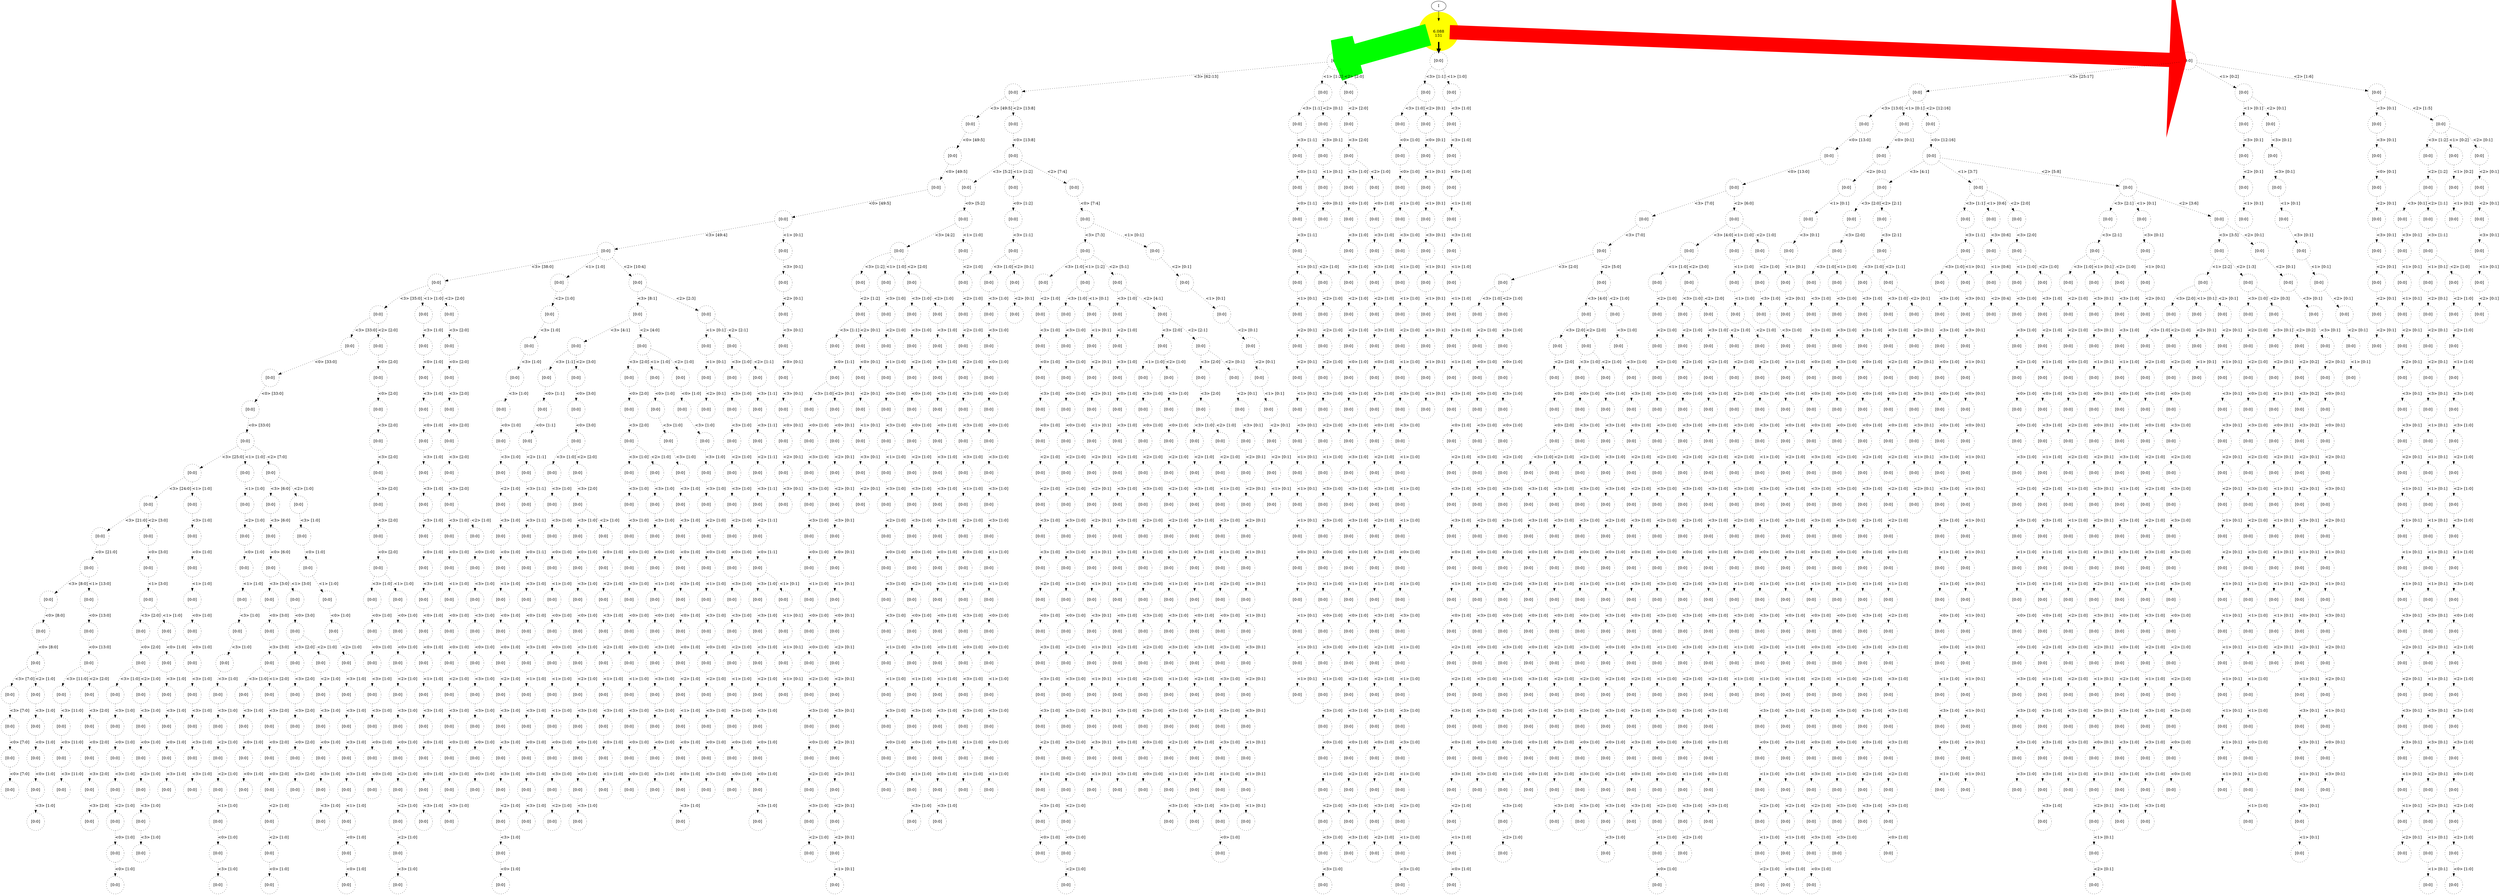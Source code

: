 digraph DFA {
	0 [label="root" shape=box];
		I -> 0;
	0 [shape=ellipse penwidth=67 style="filled" color="yellow" label="
6.088
131"];
		0 -> 1 [penwidth=81 color="green"];
		0 -> 1949 [penwidth=5 color="black"];
		0 -> 51 [penwidth=52 color="red"];
	1 [shape=circle style=dotted label="[0:0]"];
		1 -> 2 [label="<3> [62:13]" style=dotted];
		1 -> 360 [label="<1> [1:2]" style=dotted];
		1 -> 235 [label="<2> [2:0]" style=dotted];
	2 [shape=circle style=dotted label="[0:0]"];
		2 -> 3 [label="<3> [49:5]" style=dotted];
		2 -> 143 [label="<2> [13:8]" style=dotted];
	3 [shape=circle style=dotted label="[0:0]"];
		3 -> 4 [label="<0> [49:5]" style=dotted];
	4 [shape=circle style=dotted label="[0:0]"];
		4 -> 5 [label="<0> [49:5]" style=dotted];
	5 [shape=circle style=dotted label="[0:0]"];
		5 -> 6 [label="<0> [49:5]" style=dotted];
	6 [shape=circle style=dotted label="[0:0]"];
		6 -> 7 [label="<3> [49:4]" style=dotted];
		6 -> 1420 [label="<1> [0:1]" style=dotted];
	7 [shape=circle style=dotted label="[0:0]"];
		7 -> 8 [label="<3> [38:0]" style=dotted];
		7 -> 329 [label="<1> [1:0]" style=dotted];
		7 -> 523 [label="<2> [10:4]" style=dotted];
	51 [shape=circle style=dotted label="[0:0]"];
		51 -> 52 [label="<3> [25:17]" style=dotted];
		51 -> 1333 [label="<1> [0:2]" style=dotted];
		51 -> 80 [label="<2> [1:6]" style=dotted];
	52 [shape=circle style=dotted label="[0:0]"];
		52 -> 302 [label="<3> [13:0]" style=dotted];
		52 -> 545 [label="<1> [0:1]" style=dotted];
		52 -> 53 [label="<2> [12:16]" style=dotted];
	8 [shape=circle style=dotted label="[0:0]"];
		8 -> 9 [label="<3> [35:0]" style=dotted];
		8 -> 2027 [label="<1> [1:0]" style=dotted];
		8 -> 30 [label="<2> [2:0]" style=dotted];
	9 [shape=circle style=dotted label="[0:0]"];
		9 -> 10 [label="<3> [33:0]" style=dotted];
		9 -> 123 [label="<2> [2:0]" style=dotted];
	10 [shape=circle style=dotted label="[0:0]"];
		10 -> 11 [label="<0> [33:0]" style=dotted];
	11 [shape=circle style=dotted label="[0:0]"];
		11 -> 12 [label="<0> [33:0]" style=dotted];
	12 [shape=circle style=dotted label="[0:0]"];
		12 -> 13 [label="<0> [33:0]" style=dotted];
	13 [shape=circle style=dotted label="[0:0]"];
		13 -> 14 [label="<3> [25:0]" style=dotted];
		13 -> 459 [label="<1> [1:0]" style=dotted];
		13 -> 170 [label="<2> [7:0]" style=dotted];
	53 [shape=circle style=dotted label="[0:0]"];
		53 -> 54 [label="<0> [12:16]" style=dotted];
	54 [shape=circle style=dotted label="[0:0]"];
		54 -> 572 [label="<3> [4:1]" style=dotted];
		54 -> 210 [label="<1> [3:7]" style=dotted];
		54 -> 55 [label="<2> [5:8]" style=dotted];
	14 [shape=circle style=dotted label="[0:0]"];
		14 -> 108 [label="<3> [24:0]" style=dotted];
		14 -> 15 [label="<1> [1:0]" style=dotted];
	108 [shape=circle style=dotted label="[0:0]"];
		108 -> 263 [label="<3> [21:0]" style=dotted];
		108 -> 109 [label="<2> [3:0]" style=dotted];
	143 [shape=circle style=dotted label="[0:0]"];
		143 -> 144 [label="<0> [13:8]" style=dotted];
	144 [shape=circle style=dotted label="[0:0]"];
		144 -> 277 [label="<3> [5:2]" style=dotted];
		144 -> 936 [label="<1> [1:2]" style=dotted];
		144 -> 145 [label="<2> [7:4]" style=dotted];
	263 [shape=circle style=dotted label="[0:0]"];
		263 -> 264 [label="<0> [21:0]" style=dotted];
	264 [shape=circle style=dotted label="[0:0]"];
		264 -> 1274 [label="<3> [8:0]" style=dotted];
		264 -> 265 [label="<1> [13:0]" style=dotted];
	523 [shape=circle style=dotted label="[0:0]"];
		523 -> 524 [label="<3> [8:1]" style=dotted];
		523 -> 1077 [label="<2> [2:3]" style=dotted];
	55 [shape=circle style=dotted label="[0:0]"];
		55 -> 56 [label="<3> [2:1]" style=dotted];
		55 -> 1891 [label="<1> [0:1]" style=dotted];
		55 -> 186 [label="<2> [3:6]" style=dotted];
	265 [shape=circle style=dotted label="[0:0]"];
		265 -> 266 [label="<0> [13:0]" style=dotted];
	266 [shape=circle style=dotted label="[0:0]"];
		266 -> 267 [label="<0> [13:0]" style=dotted];
	267 [shape=circle style=dotted label="[0:0]"];
		267 -> 268 [label="<3> [11:0]" style=dotted];
		267 -> 450 [label="<2> [2:0]" style=dotted];
	302 [shape=circle style=dotted label="[0:0]"];
		302 -> 303 [label="<0> [13:0]" style=dotted];
	303 [shape=circle style=dotted label="[0:0]"];
		303 -> 304 [label="<0> [13:0]" style=dotted];
	304 [shape=circle style=dotted label="[0:0]"];
		304 -> 305 [label="<3> [7:0]" style=dotted];
		304 -> 747 [label="<2> [6:0]" style=dotted];
	145 [shape=circle style=dotted label="[0:0]"];
		145 -> 146 [label="<0> [7:4]" style=dotted];
	146 [shape=circle style=dotted label="[0:0]"];
		146 -> 147 [label="<3> [7:3]" style=dotted];
		146 -> 2143 [label="<1> [0:1]" style=dotted];
	268 [shape=circle style=dotted label="[0:0]"];
		268 -> 269 [label="<3> [11:0]" style=dotted];
	269 [shape=circle style=dotted label="[0:0]"];
		269 -> 270 [label="<0> [11:0]" style=dotted];
	270 [shape=circle style=dotted label="[0:0]"];
		270 -> 271 [label="<3> [11:0]" style=dotted];
	271 [shape=circle style=dotted label="[0:0]"];
	147 [shape=circle style=dotted label="[0:0]"];
		147 -> 1842 [label="<3> [1:0]" style=dotted];
		147 -> 1443 [label="<1> [1:2]" style=dotted];
		147 -> 148 [label="<2> [5:1]" style=dotted];
	210 [shape=circle style=dotted label="[0:0]"];
		210 -> 639 [label="<3> [1:1]" style=dotted];
		210 -> 663 [label="<1> [0:6]" style=dotted];
		210 -> 211 [label="<2> [2:0]" style=dotted];
	186 [shape=circle style=dotted label="[0:0]"];
		186 -> 187 [label="<3> [3:5]" style=dotted];
		186 -> 475 [label="<2> [0:1]" style=dotted];
	524 [shape=circle style=dotted label="[0:0]"];
		524 -> 525 [label="<3> [4:1]" style=dotted];
		524 -> 708 [label="<2> [4:0]" style=dotted];
	187 [shape=circle style=dotted label="[0:0]"];
		187 -> 188 [label="<1> [2:2]" style=dotted];
		187 -> 1055 [label="<2> [1:3]" style=dotted];
	1274 [shape=circle style=dotted label="[0:0]"];
		1274 -> 1275 [label="<0> [8:0]" style=dotted];
	1275 [shape=circle style=dotted label="[0:0]"];
		1275 -> 1276 [label="<0> [8:0]" style=dotted];
	1276 [shape=circle style=dotted label="[0:0]"];
		1276 -> 1277 [label="<3> [7:0]" style=dotted];
		1276 -> 1307 [label="<2> [1:0]" style=dotted];
	80 [shape=circle style=dotted label="[0:0]"];
		80 -> 1247 [label="<3> [0:1]" style=dotted];
		80 -> 81 [label="<2> [1:5]" style=dotted];
	170 [shape=circle style=dotted label="[0:0]"];
		170 -> 171 [label="<3> [6:0]" style=dotted];
		170 -> 1700 [label="<2> [1:0]" style=dotted];
	277 [shape=circle style=dotted label="[0:0]"];
		277 -> 278 [label="<0> [5:2]" style=dotted];
	278 [shape=circle style=dotted label="[0:0]"];
		278 -> 388 [label="<3> [4:2]" style=dotted];
		278 -> 279 [label="<1> [1:0]" style=dotted];
	305 [shape=circle style=dotted label="[0:0]"];
		305 -> 306 [label="<3> [7:0]" style=dotted];
	306 [shape=circle style=dotted label="[0:0]"];
		306 -> 597 [label="<3> [2:0]" style=dotted];
		306 -> 307 [label="<2> [5:0]" style=dotted];
	1277 [shape=circle style=dotted label="[0:0]"];
		1277 -> 1278 [label="<3> [7:0]" style=dotted];
	1278 [shape=circle style=dotted label="[0:0]"];
		1278 -> 1279 [label="<0> [7:0]" style=dotted];
	1279 [shape=circle style=dotted label="[0:0]"];
		1279 -> 1280 [label="<0> [7:0]" style=dotted];
	1280 [shape=circle style=dotted label="[0:0]"];
	81 [shape=circle style=dotted label="[0:0]"];
		81 -> 82 [label="<3> [1:2]" style=dotted];
		81 -> 2166 [label="<1> [0:2]" style=dotted];
		81 -> 1674 [label="<2> [0:1]" style=dotted];
	148 [shape=circle style=dotted label="[0:0]"];
		148 -> 411 [label="<3> [1:0]" style=dotted];
		148 -> 149 [label="<2> [4:1]" style=dotted];
	171 [shape=circle style=dotted label="[0:0]"];
		171 -> 172 [label="<3> [6:0]" style=dotted];
	172 [shape=circle style=dotted label="[0:0]"];
		172 -> 173 [label="<0> [6:0]" style=dotted];
	173 [shape=circle style=dotted label="[0:0]"];
		173 -> 1043 [label="<3> [3:0]" style=dotted];
		173 -> 174 [label="<1> [3:0]" style=dotted];
	388 [shape=circle style=dotted label="[0:0]"];
		388 -> 389 [label="<3> [1:2]" style=dotted];
		388 -> 1927 [label="<1> [1:0]" style=dotted];
		388 -> 1211 [label="<2> [2:0]" style=dotted];
	663 [shape=circle style=dotted label="[0:0]"];
		663 -> 664 [label="<3> [0:6]" style=dotted];
	664 [shape=circle style=dotted label="[0:0]"];
		664 -> 665 [label="<1> [0:6]" style=dotted];
	665 [shape=circle style=dotted label="[0:0]"];
		665 -> 666 [label="<2> [0:4]" style=dotted];
	747 [shape=circle style=dotted label="[0:0]"];
		747 -> 748 [label="<3> [4:0]" style=dotted];
		747 -> 2069 [label="<1> [1:0]" style=dotted];
		747 -> 834 [label="<2> [1:0]" style=dotted];
	149 [shape=circle style=dotted label="[0:0]"];
		149 -> 150 [label="<3> [2:0]" style=dotted];
		149 -> 619 [label="<2> [2:1]" style=dotted];
	307 [shape=circle style=dotted label="[0:0]"];
		307 -> 308 [label="<3> [4:0]" style=dotted];
		307 -> 1286 [label="<2> [1:0]" style=dotted];
	525 [shape=circle style=dotted label="[0:0]"];
		525 -> 1178 [label="<3> [1:1]" style=dotted];
		525 -> 526 [label="<2> [3:0]" style=dotted];
	572 [shape=circle style=dotted label="[0:0]"];
		572 -> 961 [label="<3> [2:0]" style=dotted];
		572 -> 573 [label="<2> [2:1]" style=dotted];
	1077 [shape=circle style=dotted label="[0:0]"];
		1077 -> 1802 [label="<1> [0:1]" style=dotted];
		1077 -> 1078 [label="<2> [2:1]" style=dotted];
	188 [shape=circle style=dotted label="[0:0]"];
		188 -> 189 [label="<3> [2:0]" style=dotted];
		188 -> 2048 [label="<1> [0:1]" style=dotted];
		188 -> 687 [label="<2> [0:1]" style=dotted];
	308 [shape=circle style=dotted label="[0:0]"];
		308 -> 309 [label="<3> [2:0]" style=dotted];
		308 -> 857 [label="<2> [2:0]" style=dotted];
	666 [shape=circle style=dotted label="[0:0]"];
	708 [shape=circle style=dotted label="[0:0]"];
		708 -> 709 [label="<3> [2:0]" style=dotted];
		708 -> 1753 [label="<1> [1:0]" style=dotted];
		708 -> 815 [label="<2> [1:0]" style=dotted];
	748 [shape=circle style=dotted label="[0:0]"];
		748 -> 1005 [label="<1> [1:0]" style=dotted];
		748 -> 749 [label="<2> [3:0]" style=dotted];
	1055 [shape=circle style=dotted label="[0:0]"];
		1055 -> 1056 [label="<3> [1:0]" style=dotted];
		1055 -> 1098 [label="<2> [0:3]" style=dotted];
	1949 [shape=circle style=dotted label="[0:0]"];
		1949 -> 1950 [label="<3> [1:1]" style=dotted];
		1949 -> 1978 [label="<1> [1:0]" style=dotted];
	56 [shape=circle style=dotted label="[0:0]"];
		56 -> 57 [label="<3> [2:1]" style=dotted];
	57 [shape=circle style=dotted label="[0:0]"];
		57 -> 1869 [label="<3> [1:0]" style=dotted];
		57 -> 1156 [label="<1> [0:1]" style=dotted];
		57 -> 58 [label="<2> [1:0]" style=dotted];
	82 [shape=circle style=dotted label="[0:0]"];
		82 -> 83 [label="<2> [1:2]" style=dotted];
	83 [shape=circle style=dotted label="[0:0]"];
		83 -> 2092 [label="<3> [0:1]" style=dotted];
		83 -> 84 [label="<2> [1:1]" style=dotted];
	109 [shape=circle style=dotted label="[0:0]"];
		109 -> 110 [label="<0> [3:0]" style=dotted];
	110 [shape=circle style=dotted label="[0:0]"];
		110 -> 111 [label="<1> [3:0]" style=dotted];
	111 [shape=circle style=dotted label="[0:0]"];
		111 -> 112 [label="<3> [2:0]" style=dotted];
		111 -> 906 [label="<1> [1:0]" style=dotted];
	174 [shape=circle style=dotted label="[0:0]"];
		174 -> 175 [label="<0> [3:0]" style=dotted];
	175 [shape=circle style=dotted label="[0:0]"];
		175 -> 176 [label="<3> [2:0]" style=dotted];
		175 -> 877 [label="<2> [1:0]" style=dotted];
	360 [shape=circle style=dotted label="[0:0]"];
		360 -> 361 [label="<3> [1:1]" style=dotted];
		360 -> 2309 [label="<2> [0:1]" style=dotted];
	389 [shape=circle style=dotted label="[0:0]"];
		389 -> 390 [label="<2> [1:2]" style=dotted];
	390 [shape=circle style=dotted label="[0:0]"];
		390 -> 391 [label="<3> [1:1]" style=dotted];
		390 -> 1381 [label="<2> [0:1]" style=dotted];
	526 [shape=circle style=dotted label="[0:0]"];
		526 -> 527 [label="<0> [3:0]" style=dotted];
	527 [shape=circle style=dotted label="[0:0]"];
		527 -> 528 [label="<0> [3:0]" style=dotted];
	528 [shape=circle style=dotted label="[0:0]"];
		528 -> 529 [label="<3> [1:0]" style=dotted];
		528 -> 1027 [label="<2> [2:0]" style=dotted];
	573 [shape=circle style=dotted label="[0:0]"];
		573 -> 574 [label="<3> [2:1]" style=dotted];
	574 [shape=circle style=dotted label="[0:0]"];
		574 -> 793 [label="<3> [1:0]" style=dotted];
		574 -> 575 [label="<2> [1:1]" style=dotted];
	619 [shape=circle style=dotted label="[0:0]"];
		619 -> 917 [label="<3> [2:0]" style=dotted];
		619 -> 620 [label="<2> [0:1]" style=dotted];
	749 [shape=circle style=dotted label="[0:0]"];
		749 -> 1119 [label="<3> [1:0]" style=dotted];
		749 -> 750 [label="<2> [2:0]" style=dotted];
	936 [shape=circle style=dotted label="[0:0]"];
		936 -> 937 [label="<0> [1:2]" style=dotted];
	937 [shape=circle style=dotted label="[0:0]"];
		937 -> 938 [label="<3> [1:1]" style=dotted];
	1043 [shape=circle style=dotted label="[0:0]"];
		1043 -> 1044 [label="<0> [3:0]" style=dotted];
	1044 [shape=circle style=dotted label="[0:0]"];
		1044 -> 1045 [label="<3> [3:0]" style=dotted];
	1045 [shape=circle style=dotted label="[0:0]"];
		1045 -> 1793 [label="<3> [1:0]" style=dotted];
		1045 -> 1046 [label="<1> [2:0]" style=dotted];
	1078 [shape=circle style=dotted label="[0:0]"];
		1078 -> 1401 [label="<3> [1:0]" style=dotted];
		1078 -> 1079 [label="<2> [1:1]" style=dotted];
	1098 [shape=circle style=dotted label="[0:0]"];
		1098 -> 1361 [label="<3> [0:1]" style=dotted];
		1098 -> 1099 [label="<2> [0:2]" style=dotted];
	1443 [shape=circle style=dotted label="[0:0]"];
		1443 -> 1444 [label="<3> [1:0]" style=dotted];
		1443 -> 2006 [label="<1> [0:1]" style=dotted];
	30 [shape=circle style=dotted label="[0:0]"];
		30 -> 31 [label="<3> [2:0]" style=dotted];
	31 [shape=circle style=dotted label="[0:0]"];
		31 -> 32 [label="<0> [2:0]" style=dotted];
	32 [shape=circle style=dotted label="[0:0]"];
		32 -> 33 [label="<3> [2:0]" style=dotted];
	33 [shape=circle style=dotted label="[0:0]"];
		33 -> 34 [label="<0> [2:0]" style=dotted];
	34 [shape=circle style=dotted label="[0:0]"];
		34 -> 35 [label="<3> [2:0]" style=dotted];
	35 [shape=circle style=dotted label="[0:0]"];
		35 -> 36 [label="<3> [2:0]" style=dotted];
	36 [shape=circle style=dotted label="[0:0]"];
		36 -> 37 [label="<3> [1:0]" style=dotted];
		36 -> 1197 [label="<2> [1:0]" style=dotted];
	84 [shape=circle style=dotted label="[0:0]"];
		84 -> 85 [label="<3> [1:1]" style=dotted];
	85 [shape=circle style=dotted label="[0:0]"];
		85 -> 86 [label="<1> [0:1]" style=dotted];
		85 -> 1499 [label="<2> [1:0]" style=dotted];
	112 [shape=circle style=dotted label="[0:0]"];
		112 -> 113 [label="<0> [2:0]" style=dotted];
	113 [shape=circle style=dotted label="[0:0]"];
		113 -> 351 [label="<3> [1:0]" style=dotted];
		113 -> 114 [label="<2> [1:0]" style=dotted];
	123 [shape=circle style=dotted label="[0:0]"];
		123 -> 124 [label="<0> [2:0]" style=dotted];
	124 [shape=circle style=dotted label="[0:0]"];
		124 -> 125 [label="<0> [2:0]" style=dotted];
	125 [shape=circle style=dotted label="[0:0]"];
		125 -> 126 [label="<3> [2:0]" style=dotted];
	126 [shape=circle style=dotted label="[0:0]"];
		126 -> 127 [label="<3> [2:0]" style=dotted];
	127 [shape=circle style=dotted label="[0:0]"];
		127 -> 128 [label="<3> [2:0]" style=dotted];
	128 [shape=circle style=dotted label="[0:0]"];
		128 -> 129 [label="<3> [2:0]" style=dotted];
	129 [shape=circle style=dotted label="[0:0]"];
		129 -> 130 [label="<0> [2:0]" style=dotted];
	130 [shape=circle style=dotted label="[0:0]"];
		130 -> 1915 [label="<3> [1:0]" style=dotted];
		130 -> 131 [label="<1> [1:0]" style=dotted];
	150 [shape=circle style=dotted label="[0:0]"];
		150 -> 728 [label="<1> [1:0]" style=dotted];
		150 -> 151 [label="<2> [1:0]" style=dotted];
	176 [shape=circle style=dotted label="[0:0]"];
		176 -> 177 [label="<3> [2:0]" style=dotted];
	177 [shape=circle style=dotted label="[0:0]"];
		177 -> 178 [label="<3> [2:0]" style=dotted];
	178 [shape=circle style=dotted label="[0:0]"];
		178 -> 179 [label="<0> [2:0]" style=dotted];
	179 [shape=circle style=dotted label="[0:0]"];
		179 -> 180 [label="<3> [2:0]" style=dotted];
	180 [shape=circle style=dotted label="[0:0]"];
	189 [shape=circle style=dotted label="[0:0]"];
		189 -> 190 [label="<3> [1:0]" style=dotted];
		189 -> 985 [label="<2> [1:0]" style=dotted];
	211 [shape=circle style=dotted label="[0:0]"];
		211 -> 212 [label="<3> [2:0]" style=dotted];
	212 [shape=circle style=dotted label="[0:0]"];
		212 -> 771 [label="<1> [1:0]" style=dotted];
		212 -> 213 [label="<2> [1:0]" style=dotted];
	235 [shape=circle style=dotted label="[0:0]"];
		235 -> 236 [label="<2> [2:0]" style=dotted];
	236 [shape=circle style=dotted label="[0:0]"];
		236 -> 237 [label="<3> [2:0]" style=dotted];
	237 [shape=circle style=dotted label="[0:0]"];
		237 -> 498 [label="<3> [1:0]" style=dotted];
		237 -> 238 [label="<2> [1:0]" style=dotted];
	309 [shape=circle style=dotted label="[0:0]"];
		309 -> 310 [label="<2> [2:0]" style=dotted];
	310 [shape=circle style=dotted label="[0:0]"];
		310 -> 311 [label="<0> [2:0]" style=dotted];
	311 [shape=circle style=dotted label="[0:0]"];
		311 -> 312 [label="<0> [2:0]" style=dotted];
	312 [shape=circle style=dotted label="[0:0]"];
		312 -> 1624 [label="<3> [1:0]" style=dotted];
		312 -> 313 [label="<2> [1:0]" style=dotted];
	361 [shape=circle style=dotted label="[0:0]"];
		361 -> 362 [label="<3> [1:1]" style=dotted];
	362 [shape=circle style=dotted label="[0:0]"];
		362 -> 363 [label="<0> [1:1]" style=dotted];
	363 [shape=circle style=dotted label="[0:0]"];
		363 -> 364 [label="<0> [1:1]" style=dotted];
	364 [shape=circle style=dotted label="[0:0]"];
		364 -> 365 [label="<3> [1:1]" style=dotted];
	365 [shape=circle style=dotted label="[0:0]"];
		365 -> 2287 [label="<1> [0:1]" style=dotted];
		365 -> 366 [label="<2> [1:0]" style=dotted];
	391 [shape=circle style=dotted label="[0:0]"];
		391 -> 392 [label="<0> [1:1]" style=dotted];
	392 [shape=circle style=dotted label="[0:0]"];
		392 -> 432 [label="<3> [1:0]" style=dotted];
		392 -> 393 [label="<2> [0:1]" style=dotted];
	450 [shape=circle style=dotted label="[0:0]"];
		450 -> 451 [label="<3> [2:0]" style=dotted];
	451 [shape=circle style=dotted label="[0:0]"];
		451 -> 452 [label="<0> [2:0]" style=dotted];
	452 [shape=circle style=dotted label="[0:0]"];
		452 -> 453 [label="<3> [2:0]" style=dotted];
	453 [shape=circle style=dotted label="[0:0]"];
		453 -> 454 [label="<3> [2:0]" style=dotted];
	454 [shape=circle style=dotted label="[0:0]"];
	575 [shape=circle style=dotted label="[0:0]"];
		575 -> 576 [label="<3> [1:0]" style=dotted];
		575 -> 1521 [label="<2> [0:1]" style=dotted];
	597 [shape=circle style=dotted label="[0:0]"];
		597 -> 598 [label="<3> [1:0]" style=dotted];
		597 -> 1772 [label="<2> [1:0]" style=dotted];
	639 [shape=circle style=dotted label="[0:0]"];
		639 -> 640 [label="<3> [1:1]" style=dotted];
	640 [shape=circle style=dotted label="[0:0]"];
		640 -> 1731 [label="<3> [1:0]" style=dotted];
		640 -> 641 [label="<1> [0:1]" style=dotted];
	709 [shape=circle style=dotted label="[0:0]"];
		709 -> 710 [label="<0> [2:0]" style=dotted];
	710 [shape=circle style=dotted label="[0:0]"];
		710 -> 711 [label="<3> [2:0]" style=dotted];
	711 [shape=circle style=dotted label="[0:0]"];
		711 -> 1140 [label="<3> [1:0]" style=dotted];
		711 -> 712 [label="<2> [1:0]" style=dotted];
	750 [shape=circle style=dotted label="[0:0]"];
		750 -> 1584 [label="<3> [1:0]" style=dotted];
		750 -> 751 [label="<2> [1:0]" style=dotted];
	857 [shape=circle style=dotted label="[0:0]"];
		857 -> 858 [label="<3> [1:0]" style=dotted];
		857 -> 887 [label="<2> [1:0]" style=dotted];
	917 [shape=circle style=dotted label="[0:0]"];
		917 -> 918 [label="<3> [2:0]" style=dotted];
	918 [shape=circle style=dotted label="[0:0]"];
		918 -> 919 [label="<3> [1:0]" style=dotted];
		918 -> 1316 [label="<2> [1:0]" style=dotted];
	938 [shape=circle style=dotted label="[0:0]"];
		938 -> 1652 [label="<3> [1:0]" style=dotted];
		938 -> 939 [label="<2> [0:1]" style=dotted];
	961 [shape=circle style=dotted label="[0:0]"];
		961 -> 962 [label="<3> [2:0]" style=dotted];
	962 [shape=circle style=dotted label="[0:0]"];
		962 -> 963 [label="<3> [1:0]" style=dotted];
		962 -> 1465 [label="<1> [1:0]" style=dotted];
	1027 [shape=circle style=dotted label="[0:0]"];
		1027 -> 1028 [label="<3> [2:0]" style=dotted];
	1028 [shape=circle style=dotted label="[0:0]"];
		1028 -> 1233 [label="<3> [1:0]" style=dotted];
		1028 -> 1029 [label="<2> [1:0]" style=dotted];
	1046 [shape=circle style=dotted label="[0:0]"];
		1046 -> 1047 [label="<3> [2:0]" style=dotted];
	1047 [shape=circle style=dotted label="[0:0]"];
		1047 -> 1048 [label="<0> [2:0]" style=dotted];
	1048 [shape=circle style=dotted label="[0:0]"];
		1048 -> 1049 [label="<0> [2:0]" style=dotted];
	1049 [shape=circle style=dotted label="[0:0]"];
		1049 -> 1864 [label="<2> [1:0]" style=dotted];
	1079 [shape=circle style=dotted label="[0:0]"];
		1079 -> 1080 [label="<3> [1:1]" style=dotted];
	1080 [shape=circle style=dotted label="[0:0]"];
		1080 -> 1081 [label="<3> [1:1]" style=dotted];
	1081 [shape=circle style=dotted label="[0:0]"];
		1081 -> 1082 [label="<2> [1:1]" style=dotted];
	1082 [shape=circle style=dotted label="[0:0]"];
		1082 -> 1083 [label="<3> [1:1]" style=dotted];
	1083 [shape=circle style=dotted label="[0:0]"];
		1083 -> 1084 [label="<2> [1:1]" style=dotted];
	1084 [shape=circle style=dotted label="[0:0]"];
		1084 -> 1085 [label="<0> [1:1]" style=dotted];
	1085 [shape=circle style=dotted label="[0:0]"];
		1085 -> 1086 [label="<3> [1:0]" style=dotted];
		1085 -> 1640 [label="<1> [0:1]" style=dotted];
	1099 [shape=circle style=dotted label="[0:0]"];
		1099 -> 1100 [label="<2> [0:2]" style=dotted];
	1100 [shape=circle style=dotted label="[0:0]"];
		1100 -> 1101 [label="<3> [0:2]" style=dotted];
	1101 [shape=circle style=dotted label="[0:0]"];
		1101 -> 1102 [label="<3> [0:2]" style=dotted];
	1102 [shape=circle style=dotted label="[0:0]"];
		1102 -> 1715 [label="<2> [0:1]" style=dotted];
	1178 [shape=circle style=dotted label="[0:0]"];
		1178 -> 1179 [label="<0> [1:1]" style=dotted];
	1179 [shape=circle style=dotted label="[0:0]"];
		1179 -> 1180 [label="<0> [1:1]" style=dotted];
	1180 [shape=circle style=dotted label="[0:0]"];
		1180 -> 1181 [label="<2> [1:1]" style=dotted];
	1181 [shape=circle style=dotted label="[0:0]"];
		1181 -> 1182 [label="<3> [1:1]" style=dotted];
	1182 [shape=circle style=dotted label="[0:0]"];
		1182 -> 1183 [label="<3> [1:1]" style=dotted];
	1183 [shape=circle style=dotted label="[0:0]"];
		1183 -> 1184 [label="<0> [1:1]" style=dotted];
	1184 [shape=circle style=dotted label="[0:0]"];
		1184 -> 1185 [label="<3> [1:0]" style=dotted];
	1211 [shape=circle style=dotted label="[0:0]"];
		1211 -> 1563 [label="<3> [1:0]" style=dotted];
		1211 -> 1212 [label="<2> [1:0]" style=dotted];
	1333 [shape=circle style=dotted label="[0:0]"];
		1333 -> 2336 [label="<1> [0:1]" style=dotted];
		1333 -> 1334 [label="<2> [0:1]" style=dotted];
	1950 [shape=circle style=dotted label="[0:0]"];
		1950 -> 1951 [label="<3> [1:0]" style=dotted];
		1950 -> 2116 [label="<2> [0:1]" style=dotted];
	2166 [shape=circle style=dotted label="[0:0]"];
		2166 -> 2167 [label="<1> [0:2]" style=dotted];
	2167 [shape=circle style=dotted label="[0:0]"];
		2167 -> 2168 [label="<1> [0:2]" style=dotted];
	2168 [shape=circle style=dotted label="[0:0]"];
	15 [shape=circle style=dotted label="[0:0]"];
		15 -> 16 [label="<3> [1:0]" style=dotted];
	16 [shape=circle style=dotted label="[0:0]"];
		16 -> 17 [label="<0> [1:0]" style=dotted];
	17 [shape=circle style=dotted label="[0:0]"];
		17 -> 18 [label="<1> [1:0]" style=dotted];
	18 [shape=circle style=dotted label="[0:0]"];
		18 -> 19 [label="<0> [1:0]" style=dotted];
	19 [shape=circle style=dotted label="[0:0]"];
		19 -> 20 [label="<0> [1:0]" style=dotted];
	20 [shape=circle style=dotted label="[0:0]"];
		20 -> 21 [label="<3> [1:0]" style=dotted];
	21 [shape=circle style=dotted label="[0:0]"];
		21 -> 22 [label="<3> [1:0]" style=dotted];
	22 [shape=circle style=dotted label="[0:0]"];
		22 -> 23 [label="<3> [1:0]" style=dotted];
	23 [shape=circle style=dotted label="[0:0]"];
		23 -> 24 [label="<3> [1:0]" style=dotted];
	24 [shape=circle style=dotted label="[0:0]"];
	37 [shape=circle style=dotted label="[0:0]"];
		37 -> 38 [label="<0> [1:0]" style=dotted];
	38 [shape=circle style=dotted label="[0:0]"];
		38 -> 39 [label="<1> [1:0]" style=dotted];
	39 [shape=circle style=dotted label="[0:0]"];
		39 -> 40 [label="<0> [1:0]" style=dotted];
	40 [shape=circle style=dotted label="[0:0]"];
		40 -> 41 [label="<0> [1:0]" style=dotted];
	41 [shape=circle style=dotted label="[0:0]"];
		41 -> 42 [label="<2> [1:0]" style=dotted];
	42 [shape=circle style=dotted label="[0:0]"];
		42 -> 43 [label="<3> [1:0]" style=dotted];
	43 [shape=circle style=dotted label="[0:0]"];
		43 -> 44 [label="<0> [1:0]" style=dotted];
	44 [shape=circle style=dotted label="[0:0]"];
		44 -> 45 [label="<3> [1:0]" style=dotted];
	45 [shape=circle style=dotted label="[0:0]"];
		45 -> 46 [label="<3> [1:0]" style=dotted];
	46 [shape=circle style=dotted label="[0:0]"];
	58 [shape=circle style=dotted label="[0:0]"];
		58 -> 59 [label="<3> [1:0]" style=dotted];
	59 [shape=circle style=dotted label="[0:0]"];
		59 -> 60 [label="<3> [1:0]" style=dotted];
	60 [shape=circle style=dotted label="[0:0]"];
		60 -> 61 [label="<1> [1:0]" style=dotted];
	61 [shape=circle style=dotted label="[0:0]"];
		61 -> 62 [label="<0> [1:0]" style=dotted];
	62 [shape=circle style=dotted label="[0:0]"];
		62 -> 63 [label="<0> [1:0]" style=dotted];
	63 [shape=circle style=dotted label="[0:0]"];
		63 -> 64 [label="<3> [1:0]" style=dotted];
	64 [shape=circle style=dotted label="[0:0]"];
		64 -> 65 [label="<1> [1:0]" style=dotted];
	65 [shape=circle style=dotted label="[0:0]"];
		65 -> 66 [label="<3> [1:0]" style=dotted];
	66 [shape=circle style=dotted label="[0:0]"];
		66 -> 67 [label="<3> [1:0]" style=dotted];
	67 [shape=circle style=dotted label="[0:0]"];
		67 -> 68 [label="<1> [1:0]" style=dotted];
	68 [shape=circle style=dotted label="[0:0]"];
		68 -> 69 [label="<0> [1:0]" style=dotted];
	69 [shape=circle style=dotted label="[0:0]"];
		69 -> 70 [label="<0> [1:0]" style=dotted];
	70 [shape=circle style=dotted label="[0:0]"];
		70 -> 71 [label="<2> [1:0]" style=dotted];
	71 [shape=circle style=dotted label="[0:0]"];
		71 -> 72 [label="<3> [1:0]" style=dotted];
	72 [shape=circle style=dotted label="[0:0]"];
		72 -> 73 [label="<3> [1:0]" style=dotted];
	73 [shape=circle style=dotted label="[0:0]"];
		73 -> 74 [label="<3> [1:0]" style=dotted];
	74 [shape=circle style=dotted label="[0:0]"];
		74 -> 75 [label="<3> [1:0]" style=dotted];
	75 [shape=circle style=dotted label="[0:0]"];
	86 [shape=circle style=dotted label="[0:0]"];
		86 -> 87 [label="<2> [0:1]" style=dotted];
	87 [shape=circle style=dotted label="[0:0]"];
		87 -> 88 [label="<2> [0:1]" style=dotted];
	88 [shape=circle style=dotted label="[0:0]"];
		88 -> 89 [label="<2> [0:1]" style=dotted];
	89 [shape=circle style=dotted label="[0:0]"];
		89 -> 90 [label="<3> [0:1]" style=dotted];
	90 [shape=circle style=dotted label="[0:0]"];
		90 -> 91 [label="<1> [0:1]" style=dotted];
	91 [shape=circle style=dotted label="[0:0]"];
		91 -> 92 [label="<1> [0:1]" style=dotted];
	92 [shape=circle style=dotted label="[0:0]"];
		92 -> 93 [label="<1> [0:1]" style=dotted];
	93 [shape=circle style=dotted label="[0:0]"];
		93 -> 94 [label="<1> [0:1]" style=dotted];
	94 [shape=circle style=dotted label="[0:0]"];
		94 -> 95 [label="<1> [0:1]" style=dotted];
	95 [shape=circle style=dotted label="[0:0]"];
		95 -> 96 [label="<1> [0:1]" style=dotted];
	96 [shape=circle style=dotted label="[0:0]"];
		96 -> 97 [label="<3> [0:1]" style=dotted];
	97 [shape=circle style=dotted label="[0:0]"];
		97 -> 98 [label="<2> [0:1]" style=dotted];
	98 [shape=circle style=dotted label="[0:0]"];
		98 -> 99 [label="<1> [0:1]" style=dotted];
	99 [shape=circle style=dotted label="[0:0]"];
		99 -> 100 [label="<3> [0:1]" style=dotted];
	100 [shape=circle style=dotted label="[0:0]"];
		100 -> 101 [label="<3> [0:1]" style=dotted];
	101 [shape=circle style=dotted label="[0:0]"];
		101 -> 102 [label="<2> [0:1]" style=dotted];
	102 [shape=circle style=dotted label="[0:0]"];
		102 -> 103 [label="<2> [0:1]" style=dotted];
	103 [shape=circle style=dotted label="[0:0]"];
		103 -> 104 [label="<1> [0:1]" style=dotted];
	104 [shape=circle style=dotted label="[0:0]"];
		104 -> 105 [label="<1> [0:1]" style=dotted];
	105 [shape=circle style=dotted label="[0:0]"];
	114 [shape=circle style=dotted label="[0:0]"];
		114 -> 115 [label="<3> [1:0]" style=dotted];
	115 [shape=circle style=dotted label="[0:0]"];
		115 -> 116 [label="<0> [1:0]" style=dotted];
	116 [shape=circle style=dotted label="[0:0]"];
		116 -> 117 [label="<2> [1:0]" style=dotted];
	117 [shape=circle style=dotted label="[0:0]"];
		117 -> 118 [label="<3> [1:0]" style=dotted];
	118 [shape=circle style=dotted label="[0:0]"];
		118 -> 119 [label="<3> [1:0]" style=dotted];
	119 [shape=circle style=dotted label="[0:0]"];
	131 [shape=circle style=dotted label="[0:0]"];
		131 -> 132 [label="<0> [1:0]" style=dotted];
	132 [shape=circle style=dotted label="[0:0]"];
		132 -> 133 [label="<0> [1:0]" style=dotted];
	133 [shape=circle style=dotted label="[0:0]"];
		133 -> 134 [label="<2> [1:0]" style=dotted];
	134 [shape=circle style=dotted label="[0:0]"];
		134 -> 135 [label="<3> [1:0]" style=dotted];
	135 [shape=circle style=dotted label="[0:0]"];
		135 -> 136 [label="<0> [1:0]" style=dotted];
	136 [shape=circle style=dotted label="[0:0]"];
		136 -> 137 [label="<2> [1:0]" style=dotted];
	137 [shape=circle style=dotted label="[0:0]"];
		137 -> 138 [label="<2> [1:0]" style=dotted];
	138 [shape=circle style=dotted label="[0:0]"];
		138 -> 139 [label="<2> [1:0]" style=dotted];
	139 [shape=circle style=dotted label="[0:0]"];
		139 -> 140 [label="<3> [1:0]" style=dotted];
	140 [shape=circle style=dotted label="[0:0]"];
	151 [shape=circle style=dotted label="[0:0]"];
		151 -> 152 [label="<3> [1:0]" style=dotted];
	152 [shape=circle style=dotted label="[0:0]"];
		152 -> 153 [label="<0> [1:0]" style=dotted];
	153 [shape=circle style=dotted label="[0:0]"];
		153 -> 154 [label="<2> [1:0]" style=dotted];
	154 [shape=circle style=dotted label="[0:0]"];
		154 -> 155 [label="<2> [1:0]" style=dotted];
	155 [shape=circle style=dotted label="[0:0]"];
		155 -> 156 [label="<2> [1:0]" style=dotted];
	156 [shape=circle style=dotted label="[0:0]"];
		156 -> 157 [label="<3> [1:0]" style=dotted];
	157 [shape=circle style=dotted label="[0:0]"];
		157 -> 158 [label="<1> [1:0]" style=dotted];
	158 [shape=circle style=dotted label="[0:0]"];
		158 -> 159 [label="<3> [1:0]" style=dotted];
	159 [shape=circle style=dotted label="[0:0]"];
		159 -> 160 [label="<3> [1:0]" style=dotted];
	160 [shape=circle style=dotted label="[0:0]"];
		160 -> 161 [label="<1> [1:0]" style=dotted];
	161 [shape=circle style=dotted label="[0:0]"];
		161 -> 162 [label="<3> [1:0]" style=dotted];
	162 [shape=circle style=dotted label="[0:0]"];
		162 -> 163 [label="<2> [1:0]" style=dotted];
	163 [shape=circle style=dotted label="[0:0]"];
		163 -> 164 [label="<1> [1:0]" style=dotted];
	164 [shape=circle style=dotted label="[0:0]"];
		164 -> 165 [label="<3> [1:0]" style=dotted];
	165 [shape=circle style=dotted label="[0:0]"];
	190 [shape=circle style=dotted label="[0:0]"];
		190 -> 191 [label="<2> [1:0]" style=dotted];
	191 [shape=circle style=dotted label="[0:0]"];
		191 -> 192 [label="<0> [1:0]" style=dotted];
	192 [shape=circle style=dotted label="[0:0]"];
		192 -> 193 [label="<0> [1:0]" style=dotted];
	193 [shape=circle style=dotted label="[0:0]"];
		193 -> 194 [label="<2> [1:0]" style=dotted];
	194 [shape=circle style=dotted label="[0:0]"];
		194 -> 195 [label="<2> [1:0]" style=dotted];
	195 [shape=circle style=dotted label="[0:0]"];
		195 -> 196 [label="<2> [1:0]" style=dotted];
	196 [shape=circle style=dotted label="[0:0]"];
		196 -> 197 [label="<3> [1:0]" style=dotted];
	197 [shape=circle style=dotted label="[0:0]"];
		197 -> 198 [label="<1> [1:0]" style=dotted];
	198 [shape=circle style=dotted label="[0:0]"];
		198 -> 199 [label="<3> [1:0]" style=dotted];
	199 [shape=circle style=dotted label="[0:0]"];
		199 -> 200 [label="<2> [1:0]" style=dotted];
	200 [shape=circle style=dotted label="[0:0]"];
		200 -> 201 [label="<1> [1:0]" style=dotted];
	201 [shape=circle style=dotted label="[0:0]"];
		201 -> 202 [label="<3> [1:0]" style=dotted];
	202 [shape=circle style=dotted label="[0:0]"];
		202 -> 203 [label="<3> [1:0]" style=dotted];
	203 [shape=circle style=dotted label="[0:0]"];
		203 -> 204 [label="<3> [1:0]" style=dotted];
	204 [shape=circle style=dotted label="[0:0]"];
		204 -> 205 [label="<3> [1:0]" style=dotted];
	205 [shape=circle style=dotted label="[0:0]"];
	213 [shape=circle style=dotted label="[0:0]"];
		213 -> 214 [label="<3> [1:0]" style=dotted];
	214 [shape=circle style=dotted label="[0:0]"];
		214 -> 215 [label="<2> [1:0]" style=dotted];
	215 [shape=circle style=dotted label="[0:0]"];
		215 -> 216 [label="<1> [1:0]" style=dotted];
	216 [shape=circle style=dotted label="[0:0]"];
		216 -> 217 [label="<0> [1:0]" style=dotted];
	217 [shape=circle style=dotted label="[0:0]"];
		217 -> 218 [label="<3> [1:0]" style=dotted];
	218 [shape=circle style=dotted label="[0:0]"];
		218 -> 219 [label="<1> [1:0]" style=dotted];
	219 [shape=circle style=dotted label="[0:0]"];
		219 -> 220 [label="<2> [1:0]" style=dotted];
	220 [shape=circle style=dotted label="[0:0]"];
		220 -> 221 [label="<3> [1:0]" style=dotted];
	221 [shape=circle style=dotted label="[0:0]"];
		221 -> 222 [label="<1> [1:0]" style=dotted];
	222 [shape=circle style=dotted label="[0:0]"];
		222 -> 223 [label="<1> [1:0]" style=dotted];
	223 [shape=circle style=dotted label="[0:0]"];
		223 -> 224 [label="<0> [1:0]" style=dotted];
	224 [shape=circle style=dotted label="[0:0]"];
		224 -> 225 [label="<2> [1:0]" style=dotted];
	225 [shape=circle style=dotted label="[0:0]"];
		225 -> 226 [label="<1> [1:0]" style=dotted];
	226 [shape=circle style=dotted label="[0:0]"];
		226 -> 227 [label="<3> [1:0]" style=dotted];
	227 [shape=circle style=dotted label="[0:0]"];
		227 -> 228 [label="<3> [1:0]" style=dotted];
	228 [shape=circle style=dotted label="[0:0]"];
		228 -> 229 [label="<3> [1:0]" style=dotted];
	229 [shape=circle style=dotted label="[0:0]"];
		229 -> 230 [label="<3> [1:0]" style=dotted];
	230 [shape=circle style=dotted label="[0:0]"];
	238 [shape=circle style=dotted label="[0:0]"];
		238 -> 239 [label="<0> [1:0]" style=dotted];
	239 [shape=circle style=dotted label="[0:0]"];
		239 -> 240 [label="<3> [1:0]" style=dotted];
	240 [shape=circle style=dotted label="[0:0]"];
		240 -> 241 [label="<3> [1:0]" style=dotted];
	241 [shape=circle style=dotted label="[0:0]"];
		241 -> 242 [label="<2> [1:0]" style=dotted];
	242 [shape=circle style=dotted label="[0:0]"];
		242 -> 243 [label="<3> [1:0]" style=dotted];
	243 [shape=circle style=dotted label="[0:0]"];
		243 -> 244 [label="<0> [1:0]" style=dotted];
	244 [shape=circle style=dotted label="[0:0]"];
		244 -> 245 [label="<3> [1:0]" style=dotted];
	245 [shape=circle style=dotted label="[0:0]"];
		245 -> 246 [label="<0> [1:0]" style=dotted];
	246 [shape=circle style=dotted label="[0:0]"];
		246 -> 247 [label="<2> [1:0]" style=dotted];
	247 [shape=circle style=dotted label="[0:0]"];
		247 -> 248 [label="<3> [1:0]" style=dotted];
	248 [shape=circle style=dotted label="[0:0]"];
		248 -> 249 [label="<2> [1:0]" style=dotted];
	249 [shape=circle style=dotted label="[0:0]"];
		249 -> 250 [label="<3> [1:0]" style=dotted];
	250 [shape=circle style=dotted label="[0:0]"];
		250 -> 251 [label="<1> [1:0]" style=dotted];
	251 [shape=circle style=dotted label="[0:0]"];
		251 -> 252 [label="<3> [1:0]" style=dotted];
	252 [shape=circle style=dotted label="[0:0]"];
		252 -> 253 [label="<2> [1:0]" style=dotted];
	253 [shape=circle style=dotted label="[0:0]"];
		253 -> 254 [label="<2> [1:0]" style=dotted];
	254 [shape=circle style=dotted label="[0:0]"];
		254 -> 255 [label="<3> [1:0]" style=dotted];
	255 [shape=circle style=dotted label="[0:0]"];
		255 -> 256 [label="<0> [1:0]" style=dotted];
	256 [shape=circle style=dotted label="[0:0]"];
		256 -> 257 [label="<2> [1:0]" style=dotted];
	257 [shape=circle style=dotted label="[0:0]"];
		257 -> 258 [label="<3> [1:0]" style=dotted];
	258 [shape=circle style=dotted label="[0:0]"];
		258 -> 259 [label="<2> [1:0]" style=dotted];
	259 [shape=circle style=dotted label="[0:0]"];
	279 [shape=circle style=dotted label="[0:0]"];
		279 -> 280 [label="<2> [1:0]" style=dotted];
	280 [shape=circle style=dotted label="[0:0]"];
		280 -> 281 [label="<2> [1:0]" style=dotted];
	281 [shape=circle style=dotted label="[0:0]"];
		281 -> 282 [label="<2> [1:0]" style=dotted];
	282 [shape=circle style=dotted label="[0:0]"];
		282 -> 283 [label="<2> [1:0]" style=dotted];
	283 [shape=circle style=dotted label="[0:0]"];
		283 -> 284 [label="<3> [1:0]" style=dotted];
	284 [shape=circle style=dotted label="[0:0]"];
		284 -> 285 [label="<3> [1:0]" style=dotted];
	285 [shape=circle style=dotted label="[0:0]"];
		285 -> 286 [label="<3> [1:0]" style=dotted];
	286 [shape=circle style=dotted label="[0:0]"];
		286 -> 287 [label="<1> [1:0]" style=dotted];
	287 [shape=circle style=dotted label="[0:0]"];
		287 -> 288 [label="<2> [1:0]" style=dotted];
	288 [shape=circle style=dotted label="[0:0]"];
		288 -> 289 [label="<0> [1:0]" style=dotted];
	289 [shape=circle style=dotted label="[0:0]"];
		289 -> 290 [label="<1> [1:0]" style=dotted];
	290 [shape=circle style=dotted label="[0:0]"];
		290 -> 291 [label="<3> [1:0]" style=dotted];
	291 [shape=circle style=dotted label="[0:0]"];
		291 -> 292 [label="<0> [1:0]" style=dotted];
	292 [shape=circle style=dotted label="[0:0]"];
		292 -> 293 [label="<3> [1:0]" style=dotted];
	293 [shape=circle style=dotted label="[0:0]"];
		293 -> 294 [label="<3> [1:0]" style=dotted];
	294 [shape=circle style=dotted label="[0:0]"];
		294 -> 295 [label="<1> [1:0]" style=dotted];
	295 [shape=circle style=dotted label="[0:0]"];
		295 -> 296 [label="<1> [1:0]" style=dotted];
	296 [shape=circle style=dotted label="[0:0]"];
	313 [shape=circle style=dotted label="[0:0]"];
		313 -> 314 [label="<3> [1:0]" style=dotted];
	314 [shape=circle style=dotted label="[0:0]"];
		314 -> 315 [label="<3> [1:0]" style=dotted];
	315 [shape=circle style=dotted label="[0:0]"];
		315 -> 316 [label="<0> [1:0]" style=dotted];
	316 [shape=circle style=dotted label="[0:0]"];
		316 -> 317 [label="<1> [1:0]" style=dotted];
	317 [shape=circle style=dotted label="[0:0]"];
		317 -> 318 [label="<0> [1:0]" style=dotted];
	318 [shape=circle style=dotted label="[0:0]"];
		318 -> 319 [label="<2> [1:0]" style=dotted];
	319 [shape=circle style=dotted label="[0:0]"];
		319 -> 320 [label="<2> [1:0]" style=dotted];
	320 [shape=circle style=dotted label="[0:0]"];
		320 -> 321 [label="<3> [1:0]" style=dotted];
	321 [shape=circle style=dotted label="[0:0]"];
		321 -> 322 [label="<0> [1:0]" style=dotted];
	322 [shape=circle style=dotted label="[0:0]"];
		322 -> 323 [label="<3> [1:0]" style=dotted];
	323 [shape=circle style=dotted label="[0:0]"];
		323 -> 324 [label="<3> [1:0]" style=dotted];
	324 [shape=circle style=dotted label="[0:0]"];
	329 [shape=circle style=dotted label="[0:0]"];
		329 -> 330 [label="<2> [1:0]" style=dotted];
	330 [shape=circle style=dotted label="[0:0]"];
		330 -> 331 [label="<3> [1:0]" style=dotted];
	331 [shape=circle style=dotted label="[0:0]"];
		331 -> 332 [label="<3> [1:0]" style=dotted];
	332 [shape=circle style=dotted label="[0:0]"];
		332 -> 333 [label="<3> [1:0]" style=dotted];
	333 [shape=circle style=dotted label="[0:0]"];
		333 -> 334 [label="<0> [1:0]" style=dotted];
	334 [shape=circle style=dotted label="[0:0]"];
		334 -> 335 [label="<3> [1:0]" style=dotted];
	335 [shape=circle style=dotted label="[0:0]"];
		335 -> 336 [label="<2> [1:0]" style=dotted];
	336 [shape=circle style=dotted label="[0:0]"];
		336 -> 337 [label="<3> [1:0]" style=dotted];
	337 [shape=circle style=dotted label="[0:0]"];
		337 -> 338 [label="<0> [1:0]" style=dotted];
	338 [shape=circle style=dotted label="[0:0]"];
		338 -> 339 [label="<1> [1:0]" style=dotted];
	339 [shape=circle style=dotted label="[0:0]"];
		339 -> 340 [label="<0> [1:0]" style=dotted];
	340 [shape=circle style=dotted label="[0:0]"];
		340 -> 341 [label="<0> [1:0]" style=dotted];
	341 [shape=circle style=dotted label="[0:0]"];
		341 -> 342 [label="<2> [1:0]" style=dotted];
	342 [shape=circle style=dotted label="[0:0]"];
		342 -> 343 [label="<3> [1:0]" style=dotted];
	343 [shape=circle style=dotted label="[0:0]"];
		343 -> 344 [label="<3> [1:0]" style=dotted];
	344 [shape=circle style=dotted label="[0:0]"];
		344 -> 345 [label="<3> [1:0]" style=dotted];
	345 [shape=circle style=dotted label="[0:0]"];
		345 -> 346 [label="<2> [1:0]" style=dotted];
	346 [shape=circle style=dotted label="[0:0]"];
		346 -> 347 [label="<3> [1:0]" style=dotted];
	347 [shape=circle style=dotted label="[0:0]"];
		347 -> 348 [label="<0> [1:0]" style=dotted];
	348 [shape=circle style=dotted label="[0:0]"];
	351 [shape=circle style=dotted label="[0:0]"];
		351 -> 352 [label="<3> [1:0]" style=dotted];
	352 [shape=circle style=dotted label="[0:0]"];
		352 -> 353 [label="<0> [1:0]" style=dotted];
	353 [shape=circle style=dotted label="[0:0]"];
		353 -> 354 [label="<3> [1:0]" style=dotted];
	354 [shape=circle style=dotted label="[0:0]"];
		354 -> 355 [label="<2> [1:0]" style=dotted];
	355 [shape=circle style=dotted label="[0:0]"];
		355 -> 356 [label="<0> [1:0]" style=dotted];
	356 [shape=circle style=dotted label="[0:0]"];
		356 -> 357 [label="<0> [1:0]" style=dotted];
	357 [shape=circle style=dotted label="[0:0]"];
	366 [shape=circle style=dotted label="[0:0]"];
		366 -> 367 [label="<2> [1:0]" style=dotted];
	367 [shape=circle style=dotted label="[0:0]"];
		367 -> 368 [label="<2> [1:0]" style=dotted];
	368 [shape=circle style=dotted label="[0:0]"];
		368 -> 369 [label="<2> [1:0]" style=dotted];
	369 [shape=circle style=dotted label="[0:0]"];
		369 -> 370 [label="<3> [1:0]" style=dotted];
	370 [shape=circle style=dotted label="[0:0]"];
		370 -> 371 [label="<2> [1:0]" style=dotted];
	371 [shape=circle style=dotted label="[0:0]"];
		371 -> 372 [label="<1> [1:0]" style=dotted];
	372 [shape=circle style=dotted label="[0:0]"];
		372 -> 373 [label="<3> [1:0]" style=dotted];
	373 [shape=circle style=dotted label="[0:0]"];
		373 -> 374 [label="<3> [1:0]" style=dotted];
	374 [shape=circle style=dotted label="[0:0]"];
		374 -> 375 [label="<0> [1:0]" style=dotted];
	375 [shape=circle style=dotted label="[0:0]"];
		375 -> 376 [label="<1> [1:0]" style=dotted];
	376 [shape=circle style=dotted label="[0:0]"];
		376 -> 377 [label="<0> [1:0]" style=dotted];
	377 [shape=circle style=dotted label="[0:0]"];
		377 -> 378 [label="<3> [1:0]" style=dotted];
	378 [shape=circle style=dotted label="[0:0]"];
		378 -> 379 [label="<1> [1:0]" style=dotted];
	379 [shape=circle style=dotted label="[0:0]"];
		379 -> 380 [label="<3> [1:0]" style=dotted];
	380 [shape=circle style=dotted label="[0:0]"];
		380 -> 381 [label="<0> [1:0]" style=dotted];
	381 [shape=circle style=dotted label="[0:0]"];
		381 -> 382 [label="<1> [1:0]" style=dotted];
	382 [shape=circle style=dotted label="[0:0]"];
		382 -> 383 [label="<2> [1:0]" style=dotted];
	383 [shape=circle style=dotted label="[0:0]"];
		383 -> 384 [label="<3> [1:0]" style=dotted];
	384 [shape=circle style=dotted label="[0:0]"];
		384 -> 385 [label="<3> [1:0]" style=dotted];
	385 [shape=circle style=dotted label="[0:0]"];
	393 [shape=circle style=dotted label="[0:0]"];
		393 -> 394 [label="<0> [0:1]" style=dotted];
	394 [shape=circle style=dotted label="[0:0]"];
		394 -> 395 [label="<2> [0:1]" style=dotted];
	395 [shape=circle style=dotted label="[0:0]"];
		395 -> 396 [label="<2> [0:1]" style=dotted];
	396 [shape=circle style=dotted label="[0:0]"];
		396 -> 397 [label="<3> [0:1]" style=dotted];
	397 [shape=circle style=dotted label="[0:0]"];
		397 -> 398 [label="<0> [0:1]" style=dotted];
	398 [shape=circle style=dotted label="[0:0]"];
		398 -> 399 [label="<1> [0:1]" style=dotted];
	399 [shape=circle style=dotted label="[0:0]"];
		399 -> 400 [label="<0> [0:1]" style=dotted];
	400 [shape=circle style=dotted label="[0:0]"];
		400 -> 401 [label="<2> [0:1]" style=dotted];
	401 [shape=circle style=dotted label="[0:0]"];
		401 -> 402 [label="<2> [0:1]" style=dotted];
	402 [shape=circle style=dotted label="[0:0]"];
		402 -> 403 [label="<3> [0:1]" style=dotted];
	403 [shape=circle style=dotted label="[0:0]"];
		403 -> 404 [label="<2> [0:1]" style=dotted];
	404 [shape=circle style=dotted label="[0:0]"];
		404 -> 405 [label="<2> [0:1]" style=dotted];
	405 [shape=circle style=dotted label="[0:0]"];
		405 -> 406 [label="<2> [0:1]" style=dotted];
	406 [shape=circle style=dotted label="[0:0]"];
		406 -> 407 [label="<2> [0:1]" style=dotted];
	407 [shape=circle style=dotted label="[0:0]"];
		407 -> 408 [label="<1> [0:1]" style=dotted];
	408 [shape=circle style=dotted label="[0:0]"];
	411 [shape=circle style=dotted label="[0:0]"];
		411 -> 412 [label="<2> [1:0]" style=dotted];
	412 [shape=circle style=dotted label="[0:0]"];
		412 -> 413 [label="<3> [1:0]" style=dotted];
	413 [shape=circle style=dotted label="[0:0]"];
		413 -> 414 [label="<0> [1:0]" style=dotted];
	414 [shape=circle style=dotted label="[0:0]"];
		414 -> 415 [label="<3> [1:0]" style=dotted];
	415 [shape=circle style=dotted label="[0:0]"];
		415 -> 416 [label="<2> [1:0]" style=dotted];
	416 [shape=circle style=dotted label="[0:0]"];
		416 -> 417 [label="<3> [1:0]" style=dotted];
	417 [shape=circle style=dotted label="[0:0]"];
		417 -> 418 [label="<3> [1:0]" style=dotted];
	418 [shape=circle style=dotted label="[0:0]"];
		418 -> 419 [label="<3> [1:0]" style=dotted];
	419 [shape=circle style=dotted label="[0:0]"];
		419 -> 420 [label="<1> [1:0]" style=dotted];
	420 [shape=circle style=dotted label="[0:0]"];
		420 -> 421 [label="<0> [1:0]" style=dotted];
	421 [shape=circle style=dotted label="[0:0]"];
		421 -> 422 [label="<2> [1:0]" style=dotted];
	422 [shape=circle style=dotted label="[0:0]"];
		422 -> 423 [label="<1> [1:0]" style=dotted];
	423 [shape=circle style=dotted label="[0:0]"];
		423 -> 424 [label="<3> [1:0]" style=dotted];
	424 [shape=circle style=dotted label="[0:0]"];
		424 -> 425 [label="<0> [1:0]" style=dotted];
	425 [shape=circle style=dotted label="[0:0]"];
		425 -> 426 [label="<3> [1:0]" style=dotted];
	426 [shape=circle style=dotted label="[0:0]"];
	432 [shape=circle style=dotted label="[0:0]"];
		432 -> 433 [label="<0> [1:0]" style=dotted];
	433 [shape=circle style=dotted label="[0:0]"];
		433 -> 434 [label="<3> [1:0]" style=dotted];
	434 [shape=circle style=dotted label="[0:0]"];
		434 -> 435 [label="<3> [1:0]" style=dotted];
	435 [shape=circle style=dotted label="[0:0]"];
		435 -> 436 [label="<3> [1:0]" style=dotted];
	436 [shape=circle style=dotted label="[0:0]"];
		436 -> 437 [label="<0> [1:0]" style=dotted];
	437 [shape=circle style=dotted label="[0:0]"];
		437 -> 438 [label="<1> [1:0]" style=dotted];
	438 [shape=circle style=dotted label="[0:0]"];
		438 -> 439 [label="<0> [1:0]" style=dotted];
	439 [shape=circle style=dotted label="[0:0]"];
		439 -> 440 [label="<0> [1:0]" style=dotted];
	440 [shape=circle style=dotted label="[0:0]"];
		440 -> 441 [label="<2> [1:0]" style=dotted];
	441 [shape=circle style=dotted label="[0:0]"];
		441 -> 442 [label="<3> [1:0]" style=dotted];
	442 [shape=circle style=dotted label="[0:0]"];
		442 -> 443 [label="<0> [1:0]" style=dotted];
	443 [shape=circle style=dotted label="[0:0]"];
		443 -> 444 [label="<2> [1:0]" style=dotted];
	444 [shape=circle style=dotted label="[0:0]"];
		444 -> 445 [label="<3> [1:0]" style=dotted];
	445 [shape=circle style=dotted label="[0:0]"];
		445 -> 446 [label="<2> [1:0]" style=dotted];
	446 [shape=circle style=dotted label="[0:0]"];
	459 [shape=circle style=dotted label="[0:0]"];
		459 -> 460 [label="<1> [1:0]" style=dotted];
	460 [shape=circle style=dotted label="[0:0]"];
		460 -> 461 [label="<2> [1:0]" style=dotted];
	461 [shape=circle style=dotted label="[0:0]"];
		461 -> 462 [label="<0> [1:0]" style=dotted];
	462 [shape=circle style=dotted label="[0:0]"];
		462 -> 463 [label="<1> [1:0]" style=dotted];
	463 [shape=circle style=dotted label="[0:0]"];
		463 -> 464 [label="<3> [1:0]" style=dotted];
	464 [shape=circle style=dotted label="[0:0]"];
		464 -> 465 [label="<3> [1:0]" style=dotted];
	465 [shape=circle style=dotted label="[0:0]"];
		465 -> 466 [label="<3> [1:0]" style=dotted];
	466 [shape=circle style=dotted label="[0:0]"];
		466 -> 467 [label="<3> [1:0]" style=dotted];
	467 [shape=circle style=dotted label="[0:0]"];
		467 -> 468 [label="<2> [1:0]" style=dotted];
	468 [shape=circle style=dotted label="[0:0]"];
		468 -> 469 [label="<2> [1:0]" style=dotted];
	469 [shape=circle style=dotted label="[0:0]"];
		469 -> 470 [label="<1> [1:0]" style=dotted];
	470 [shape=circle style=dotted label="[0:0]"];
		470 -> 471 [label="<0> [1:0]" style=dotted];
	471 [shape=circle style=dotted label="[0:0]"];
		471 -> 472 [label="<3> [1:0]" style=dotted];
	472 [shape=circle style=dotted label="[0:0]"];
	475 [shape=circle style=dotted label="[0:0]"];
		475 -> 476 [label="<2> [0:1]" style=dotted];
	476 [shape=circle style=dotted label="[0:0]"];
		476 -> 477 [label="<3> [0:1]" style=dotted];
	477 [shape=circle style=dotted label="[0:0]"];
		477 -> 478 [label="<3> [0:1]" style=dotted];
	478 [shape=circle style=dotted label="[0:0]"];
		478 -> 479 [label="<2> [0:1]" style=dotted];
	479 [shape=circle style=dotted label="[0:0]"];
		479 -> 480 [label="<0> [0:1]" style=dotted];
	480 [shape=circle style=dotted label="[0:0]"];
		480 -> 481 [label="<0> [0:1]" style=dotted];
	481 [shape=circle style=dotted label="[0:0]"];
		481 -> 482 [label="<2> [0:1]" style=dotted];
	482 [shape=circle style=dotted label="[0:0]"];
		482 -> 483 [label="<3> [0:1]" style=dotted];
	483 [shape=circle style=dotted label="[0:0]"];
		483 -> 484 [label="<2> [0:1]" style=dotted];
	484 [shape=circle style=dotted label="[0:0]"];
		484 -> 485 [label="<1> [0:1]" style=dotted];
	485 [shape=circle style=dotted label="[0:0]"];
		485 -> 486 [label="<1> [0:1]" style=dotted];
	486 [shape=circle style=dotted label="[0:0]"];
		486 -> 487 [label="<3> [0:1]" style=dotted];
	487 [shape=circle style=dotted label="[0:0]"];
		487 -> 488 [label="<2> [0:1]" style=dotted];
	488 [shape=circle style=dotted label="[0:0]"];
		488 -> 489 [label="<2> [0:1]" style=dotted];
	489 [shape=circle style=dotted label="[0:0]"];
		489 -> 490 [label="<1> [0:1]" style=dotted];
	490 [shape=circle style=dotted label="[0:0]"];
		490 -> 491 [label="<0> [0:1]" style=dotted];
	491 [shape=circle style=dotted label="[0:0]"];
		491 -> 492 [label="<3> [0:1]" style=dotted];
	492 [shape=circle style=dotted label="[0:0]"];
	498 [shape=circle style=dotted label="[0:0]"];
		498 -> 499 [label="<0> [1:0]" style=dotted];
	499 [shape=circle style=dotted label="[0:0]"];
		499 -> 500 [label="<3> [1:0]" style=dotted];
	500 [shape=circle style=dotted label="[0:0]"];
		500 -> 501 [label="<3> [1:0]" style=dotted];
	501 [shape=circle style=dotted label="[0:0]"];
		501 -> 502 [label="<2> [1:0]" style=dotted];
	502 [shape=circle style=dotted label="[0:0]"];
		502 -> 503 [label="<2> [1:0]" style=dotted];
	503 [shape=circle style=dotted label="[0:0]"];
		503 -> 504 [label="<0> [1:0]" style=dotted];
	504 [shape=circle style=dotted label="[0:0]"];
		504 -> 505 [label="<3> [1:0]" style=dotted];
	505 [shape=circle style=dotted label="[0:0]"];
		505 -> 506 [label="<3> [1:0]" style=dotted];
	506 [shape=circle style=dotted label="[0:0]"];
		506 -> 507 [label="<3> [1:0]" style=dotted];
	507 [shape=circle style=dotted label="[0:0]"];
		507 -> 508 [label="<3> [1:0]" style=dotted];
	508 [shape=circle style=dotted label="[0:0]"];
		508 -> 509 [label="<3> [1:0]" style=dotted];
	509 [shape=circle style=dotted label="[0:0]"];
		509 -> 510 [label="<0> [1:0]" style=dotted];
	510 [shape=circle style=dotted label="[0:0]"];
		510 -> 511 [label="<1> [1:0]" style=dotted];
	511 [shape=circle style=dotted label="[0:0]"];
		511 -> 512 [label="<0> [1:0]" style=dotted];
	512 [shape=circle style=dotted label="[0:0]"];
		512 -> 513 [label="<0> [1:0]" style=dotted];
	513 [shape=circle style=dotted label="[0:0]"];
		513 -> 514 [label="<2> [1:0]" style=dotted];
	514 [shape=circle style=dotted label="[0:0]"];
		514 -> 515 [label="<3> [1:0]" style=dotted];
	515 [shape=circle style=dotted label="[0:0]"];
		515 -> 516 [label="<0> [1:0]" style=dotted];
	516 [shape=circle style=dotted label="[0:0]"];
		516 -> 517 [label="<2> [1:0]" style=dotted];
	517 [shape=circle style=dotted label="[0:0]"];
		517 -> 518 [label="<3> [1:0]" style=dotted];
	518 [shape=circle style=dotted label="[0:0]"];
		518 -> 519 [label="<3> [1:0]" style=dotted];
	519 [shape=circle style=dotted label="[0:0]"];
	529 [shape=circle style=dotted label="[0:0]"];
		529 -> 530 [label="<3> [1:0]" style=dotted];
	530 [shape=circle style=dotted label="[0:0]"];
		530 -> 531 [label="<3> [1:0]" style=dotted];
	531 [shape=circle style=dotted label="[0:0]"];
		531 -> 532 [label="<0> [1:0]" style=dotted];
	532 [shape=circle style=dotted label="[0:0]"];
		532 -> 533 [label="<1> [1:0]" style=dotted];
	533 [shape=circle style=dotted label="[0:0]"];
		533 -> 534 [label="<0> [1:0]" style=dotted];
	534 [shape=circle style=dotted label="[0:0]"];
		534 -> 535 [label="<0> [1:0]" style=dotted];
	535 [shape=circle style=dotted label="[0:0]"];
		535 -> 536 [label="<1> [1:0]" style=dotted];
	536 [shape=circle style=dotted label="[0:0]"];
		536 -> 537 [label="<1> [1:0]" style=dotted];
	537 [shape=circle style=dotted label="[0:0]"];
		537 -> 538 [label="<0> [1:0]" style=dotted];
	538 [shape=circle style=dotted label="[0:0]"];
		538 -> 539 [label="<3> [1:0]" style=dotted];
	539 [shape=circle style=dotted label="[0:0]"];
		539 -> 540 [label="<2> [1:0]" style=dotted];
	540 [shape=circle style=dotted label="[0:0]"];
	545 [shape=circle style=dotted label="[0:0]"];
		545 -> 546 [label="<0> [0:1]" style=dotted];
	546 [shape=circle style=dotted label="[0:0]"];
		546 -> 547 [label="<2> [0:1]" style=dotted];
	547 [shape=circle style=dotted label="[0:0]"];
		547 -> 548 [label="<1> [0:1]" style=dotted];
	548 [shape=circle style=dotted label="[0:0]"];
		548 -> 549 [label="<3> [0:1]" style=dotted];
	549 [shape=circle style=dotted label="[0:0]"];
		549 -> 550 [label="<1> [0:1]" style=dotted];
	550 [shape=circle style=dotted label="[0:0]"];
		550 -> 551 [label="<2> [0:1]" style=dotted];
	551 [shape=circle style=dotted label="[0:0]"];
	576 [shape=circle style=dotted label="[0:0]"];
		576 -> 577 [label="<3> [1:0]" style=dotted];
	577 [shape=circle style=dotted label="[0:0]"];
		577 -> 578 [label="<2> [1:0]" style=dotted];
	578 [shape=circle style=dotted label="[0:0]"];
		578 -> 579 [label="<0> [1:0]" style=dotted];
	579 [shape=circle style=dotted label="[0:0]"];
		579 -> 580 [label="<0> [1:0]" style=dotted];
	580 [shape=circle style=dotted label="[0:0]"];
		580 -> 581 [label="<2> [1:0]" style=dotted];
	581 [shape=circle style=dotted label="[0:0]"];
		581 -> 582 [label="<2> [1:0]" style=dotted];
	582 [shape=circle style=dotted label="[0:0]"];
		582 -> 583 [label="<2> [1:0]" style=dotted];
	583 [shape=circle style=dotted label="[0:0]"];
		583 -> 584 [label="<0> [1:0]" style=dotted];
	584 [shape=circle style=dotted label="[0:0]"];
		584 -> 585 [label="<1> [1:0]" style=dotted];
	585 [shape=circle style=dotted label="[0:0]"];
		585 -> 586 [label="<2> [1:0]" style=dotted];
	586 [shape=circle style=dotted label="[0:0]"];
		586 -> 587 [label="<3> [1:0]" style=dotted];
	587 [shape=circle style=dotted label="[0:0]"];
		587 -> 588 [label="<3> [1:0]" style=dotted];
	588 [shape=circle style=dotted label="[0:0]"];
		588 -> 589 [label="<3> [1:0]" style=dotted];
	589 [shape=circle style=dotted label="[0:0]"];
		589 -> 590 [label="<3> [1:0]" style=dotted];
	590 [shape=circle style=dotted label="[0:0]"];
		590 -> 591 [label="<2> [1:0]" style=dotted];
	591 [shape=circle style=dotted label="[0:0]"];
		591 -> 592 [label="<3> [1:0]" style=dotted];
	592 [shape=circle style=dotted label="[0:0]"];
		592 -> 593 [label="<0> [1:0]" style=dotted];
	593 [shape=circle style=dotted label="[0:0]"];
	598 [shape=circle style=dotted label="[0:0]"];
		598 -> 599 [label="<2> [1:0]" style=dotted];
	599 [shape=circle style=dotted label="[0:0]"];
		599 -> 600 [label="<0> [1:0]" style=dotted];
	600 [shape=circle style=dotted label="[0:0]"];
		600 -> 601 [label="<0> [1:0]" style=dotted];
	601 [shape=circle style=dotted label="[0:0]"];
		601 -> 602 [label="<3> [1:0]" style=dotted];
	602 [shape=circle style=dotted label="[0:0]"];
		602 -> 603 [label="<3> [1:0]" style=dotted];
	603 [shape=circle style=dotted label="[0:0]"];
		603 -> 604 [label="<3> [1:0]" style=dotted];
	604 [shape=circle style=dotted label="[0:0]"];
		604 -> 605 [label="<2> [1:0]" style=dotted];
	605 [shape=circle style=dotted label="[0:0]"];
		605 -> 606 [label="<0> [1:0]" style=dotted];
	606 [shape=circle style=dotted label="[0:0]"];
		606 -> 607 [label="<1> [1:0]" style=dotted];
	607 [shape=circle style=dotted label="[0:0]"];
		607 -> 608 [label="<3> [1:0]" style=dotted];
	608 [shape=circle style=dotted label="[0:0]"];
		608 -> 609 [label="<0> [1:0]" style=dotted];
	609 [shape=circle style=dotted label="[0:0]"];
		609 -> 610 [label="<3> [1:0]" style=dotted];
	610 [shape=circle style=dotted label="[0:0]"];
		610 -> 611 [label="<3> [1:0]" style=dotted];
	611 [shape=circle style=dotted label="[0:0]"];
		611 -> 612 [label="<0> [1:0]" style=dotted];
	612 [shape=circle style=dotted label="[0:0]"];
		612 -> 613 [label="<3> [1:0]" style=dotted];
	613 [shape=circle style=dotted label="[0:0]"];
	620 [shape=circle style=dotted label="[0:0]"];
		620 -> 621 [label="<2> [0:1]" style=dotted];
	621 [shape=circle style=dotted label="[0:0]"];
		621 -> 622 [label="<3> [0:1]" style=dotted];
	622 [shape=circle style=dotted label="[0:0]"];
		622 -> 623 [label="<2> [0:1]" style=dotted];
	623 [shape=circle style=dotted label="[0:0]"];
		623 -> 624 [label="<2> [0:1]" style=dotted];
	624 [shape=circle style=dotted label="[0:0]"];
		624 -> 625 [label="<2> [0:1]" style=dotted];
	625 [shape=circle style=dotted label="[0:0]"];
		625 -> 626 [label="<1> [0:1]" style=dotted];
	626 [shape=circle style=dotted label="[0:0]"];
		626 -> 627 [label="<1> [0:1]" style=dotted];
	627 [shape=circle style=dotted label="[0:0]"];
		627 -> 628 [label="<1> [0:1]" style=dotted];
	628 [shape=circle style=dotted label="[0:0]"];
		628 -> 629 [label="<3> [0:1]" style=dotted];
	629 [shape=circle style=dotted label="[0:0]"];
		629 -> 630 [label="<2> [0:1]" style=dotted];
	630 [shape=circle style=dotted label="[0:0]"];
		630 -> 631 [label="<3> [0:1]" style=dotted];
	631 [shape=circle style=dotted label="[0:0]"];
		631 -> 632 [label="<1> [0:1]" style=dotted];
	632 [shape=circle style=dotted label="[0:0]"];
		632 -> 633 [label="<1> [0:1]" style=dotted];
	633 [shape=circle style=dotted label="[0:0]"];
		633 -> 634 [label="<1> [0:1]" style=dotted];
	634 [shape=circle style=dotted label="[0:0]"];
	641 [shape=circle style=dotted label="[0:0]"];
		641 -> 642 [label="<3> [0:1]" style=dotted];
	642 [shape=circle style=dotted label="[0:0]"];
		642 -> 643 [label="<3> [0:1]" style=dotted];
	643 [shape=circle style=dotted label="[0:0]"];
		643 -> 644 [label="<1> [0:1]" style=dotted];
	644 [shape=circle style=dotted label="[0:0]"];
		644 -> 645 [label="<0> [0:1]" style=dotted];
	645 [shape=circle style=dotted label="[0:0]"];
		645 -> 646 [label="<0> [0:1]" style=dotted];
	646 [shape=circle style=dotted label="[0:0]"];
		646 -> 647 [label="<1> [0:1]" style=dotted];
	647 [shape=circle style=dotted label="[0:0]"];
		647 -> 648 [label="<1> [0:1]" style=dotted];
	648 [shape=circle style=dotted label="[0:0]"];
		648 -> 649 [label="<1> [0:1]" style=dotted];
	649 [shape=circle style=dotted label="[0:0]"];
		649 -> 650 [label="<1> [0:1]" style=dotted];
	650 [shape=circle style=dotted label="[0:0]"];
		650 -> 651 [label="<1> [0:1]" style=dotted];
	651 [shape=circle style=dotted label="[0:0]"];
		651 -> 652 [label="<1> [0:1]" style=dotted];
	652 [shape=circle style=dotted label="[0:0]"];
		652 -> 653 [label="<1> [0:1]" style=dotted];
	653 [shape=circle style=dotted label="[0:0]"];
		653 -> 654 [label="<1> [0:1]" style=dotted];
	654 [shape=circle style=dotted label="[0:0]"];
		654 -> 655 [label="<1> [0:1]" style=dotted];
	655 [shape=circle style=dotted label="[0:0]"];
		655 -> 656 [label="<1> [0:1]" style=dotted];
	656 [shape=circle style=dotted label="[0:0]"];
		656 -> 657 [label="<1> [0:1]" style=dotted];
	657 [shape=circle style=dotted label="[0:0]"];
	687 [shape=circle style=dotted label="[0:0]"];
		687 -> 688 [label="<2> [0:1]" style=dotted];
	688 [shape=circle style=dotted label="[0:0]"];
		688 -> 689 [label="<1> [0:1]" style=dotted];
	689 [shape=circle style=dotted label="[0:0]"];
		689 -> 690 [label="<3> [0:1]" style=dotted];
	690 [shape=circle style=dotted label="[0:0]"];
		690 -> 691 [label="<3> [0:1]" style=dotted];
	691 [shape=circle style=dotted label="[0:0]"];
		691 -> 692 [label="<2> [0:1]" style=dotted];
	692 [shape=circle style=dotted label="[0:0]"];
		692 -> 693 [label="<2> [0:1]" style=dotted];
	693 [shape=circle style=dotted label="[0:0]"];
		693 -> 694 [label="<1> [0:1]" style=dotted];
	694 [shape=circle style=dotted label="[0:0]"];
		694 -> 695 [label="<2> [0:1]" style=dotted];
	695 [shape=circle style=dotted label="[0:0]"];
		695 -> 696 [label="<1> [0:1]" style=dotted];
	696 [shape=circle style=dotted label="[0:0]"];
		696 -> 697 [label="<1> [0:1]" style=dotted];
	697 [shape=circle style=dotted label="[0:0]"];
		697 -> 698 [label="<1> [0:1]" style=dotted];
	698 [shape=circle style=dotted label="[0:0]"];
		698 -> 699 [label="<1> [0:1]" style=dotted];
	699 [shape=circle style=dotted label="[0:0]"];
		699 -> 700 [label="<1> [0:1]" style=dotted];
	700 [shape=circle style=dotted label="[0:0]"];
		700 -> 701 [label="<1> [0:1]" style=dotted];
	701 [shape=circle style=dotted label="[0:0]"];
		701 -> 702 [label="<1> [0:1]" style=dotted];
	702 [shape=circle style=dotted label="[0:0]"];
	712 [shape=circle style=dotted label="[0:0]"];
		712 -> 713 [label="<3> [1:0]" style=dotted];
	713 [shape=circle style=dotted label="[0:0]"];
		713 -> 714 [label="<3> [1:0]" style=dotted];
	714 [shape=circle style=dotted label="[0:0]"];
		714 -> 715 [label="<0> [1:0]" style=dotted];
	715 [shape=circle style=dotted label="[0:0]"];
		715 -> 716 [label="<1> [1:0]" style=dotted];
	716 [shape=circle style=dotted label="[0:0]"];
		716 -> 717 [label="<0> [1:0]" style=dotted];
	717 [shape=circle style=dotted label="[0:0]"];
		717 -> 718 [label="<3> [1:0]" style=dotted];
	718 [shape=circle style=dotted label="[0:0]"];
		718 -> 719 [label="<3> [1:0]" style=dotted];
	719 [shape=circle style=dotted label="[0:0]"];
		719 -> 720 [label="<3> [1:0]" style=dotted];
	720 [shape=circle style=dotted label="[0:0]"];
		720 -> 721 [label="<0> [1:0]" style=dotted];
	721 [shape=circle style=dotted label="[0:0]"];
		721 -> 722 [label="<3> [1:0]" style=dotted];
	722 [shape=circle style=dotted label="[0:0]"];
	728 [shape=circle style=dotted label="[0:0]"];
		728 -> 729 [label="<3> [1:0]" style=dotted];
	729 [shape=circle style=dotted label="[0:0]"];
		729 -> 730 [label="<0> [1:0]" style=dotted];
	730 [shape=circle style=dotted label="[0:0]"];
		730 -> 731 [label="<2> [1:0]" style=dotted];
	731 [shape=circle style=dotted label="[0:0]"];
		731 -> 732 [label="<3> [1:0]" style=dotted];
	732 [shape=circle style=dotted label="[0:0]"];
		732 -> 733 [label="<2> [1:0]" style=dotted];
	733 [shape=circle style=dotted label="[0:0]"];
		733 -> 734 [label="<1> [1:0]" style=dotted];
	734 [shape=circle style=dotted label="[0:0]"];
		734 -> 735 [label="<3> [1:0]" style=dotted];
	735 [shape=circle style=dotted label="[0:0]"];
		735 -> 736 [label="<3> [1:0]" style=dotted];
	736 [shape=circle style=dotted label="[0:0]"];
		736 -> 737 [label="<2> [1:0]" style=dotted];
	737 [shape=circle style=dotted label="[0:0]"];
		737 -> 738 [label="<2> [1:0]" style=dotted];
	738 [shape=circle style=dotted label="[0:0]"];
		738 -> 739 [label="<3> [1:0]" style=dotted];
	739 [shape=circle style=dotted label="[0:0]"];
		739 -> 740 [label="<0> [1:0]" style=dotted];
	740 [shape=circle style=dotted label="[0:0]"];
		740 -> 741 [label="<0> [1:0]" style=dotted];
	741 [shape=circle style=dotted label="[0:0]"];
	751 [shape=circle style=dotted label="[0:0]"];
		751 -> 752 [label="<2> [1:0]" style=dotted];
	752 [shape=circle style=dotted label="[0:0]"];
		752 -> 753 [label="<2> [1:0]" style=dotted];
	753 [shape=circle style=dotted label="[0:0]"];
		753 -> 754 [label="<3> [1:0]" style=dotted];
	754 [shape=circle style=dotted label="[0:0]"];
		754 -> 755 [label="<2> [1:0]" style=dotted];
	755 [shape=circle style=dotted label="[0:0]"];
		755 -> 756 [label="<3> [1:0]" style=dotted];
	756 [shape=circle style=dotted label="[0:0]"];
		756 -> 757 [label="<2> [1:0]" style=dotted];
	757 [shape=circle style=dotted label="[0:0]"];
		757 -> 758 [label="<0> [1:0]" style=dotted];
	758 [shape=circle style=dotted label="[0:0]"];
		758 -> 759 [label="<1> [1:0]" style=dotted];
	759 [shape=circle style=dotted label="[0:0]"];
		759 -> 760 [label="<3> [1:0]" style=dotted];
	760 [shape=circle style=dotted label="[0:0]"];
		760 -> 761 [label="<1> [1:0]" style=dotted];
	761 [shape=circle style=dotted label="[0:0]"];
		761 -> 762 [label="<1> [1:0]" style=dotted];
	762 [shape=circle style=dotted label="[0:0]"];
	771 [shape=circle style=dotted label="[0:0]"];
		771 -> 772 [label="<3> [1:0]" style=dotted];
	772 [shape=circle style=dotted label="[0:0]"];
		772 -> 773 [label="<3> [1:0]" style=dotted];
	773 [shape=circle style=dotted label="[0:0]"];
		773 -> 774 [label="<2> [1:0]" style=dotted];
	774 [shape=circle style=dotted label="[0:0]"];
		774 -> 775 [label="<0> [1:0]" style=dotted];
	775 [shape=circle style=dotted label="[0:0]"];
		775 -> 776 [label="<0> [1:0]" style=dotted];
	776 [shape=circle style=dotted label="[0:0]"];
		776 -> 777 [label="<3> [1:0]" style=dotted];
	777 [shape=circle style=dotted label="[0:0]"];
		777 -> 778 [label="<2> [1:0]" style=dotted];
	778 [shape=circle style=dotted label="[0:0]"];
		778 -> 779 [label="<3> [1:0]" style=dotted];
	779 [shape=circle style=dotted label="[0:0]"];
		779 -> 780 [label="<1> [1:0]" style=dotted];
	780 [shape=circle style=dotted label="[0:0]"];
		780 -> 781 [label="<1> [1:0]" style=dotted];
	781 [shape=circle style=dotted label="[0:0]"];
		781 -> 782 [label="<0> [1:0]" style=dotted];
	782 [shape=circle style=dotted label="[0:0]"];
		782 -> 783 [label="<0> [1:0]" style=dotted];
	783 [shape=circle style=dotted label="[0:0]"];
		783 -> 784 [label="<3> [1:0]" style=dotted];
	784 [shape=circle style=dotted label="[0:0]"];
		784 -> 785 [label="<3> [1:0]" style=dotted];
	785 [shape=circle style=dotted label="[0:0]"];
		785 -> 786 [label="<3> [1:0]" style=dotted];
	786 [shape=circle style=dotted label="[0:0]"];
		786 -> 787 [label="<3> [1:0]" style=dotted];
	787 [shape=circle style=dotted label="[0:0]"];
	793 [shape=circle style=dotted label="[0:0]"];
		793 -> 794 [label="<3> [1:0]" style=dotted];
	794 [shape=circle style=dotted label="[0:0]"];
		794 -> 795 [label="<3> [1:0]" style=dotted];
	795 [shape=circle style=dotted label="[0:0]"];
		795 -> 796 [label="<0> [1:0]" style=dotted];
	796 [shape=circle style=dotted label="[0:0]"];
		796 -> 797 [label="<0> [1:0]" style=dotted];
	797 [shape=circle style=dotted label="[0:0]"];
		797 -> 798 [label="<0> [1:0]" style=dotted];
	798 [shape=circle style=dotted label="[0:0]"];
		798 -> 799 [label="<2> [1:0]" style=dotted];
	799 [shape=circle style=dotted label="[0:0]"];
		799 -> 800 [label="<3> [1:0]" style=dotted];
	800 [shape=circle style=dotted label="[0:0]"];
		800 -> 801 [label="<2> [1:0]" style=dotted];
	801 [shape=circle style=dotted label="[0:0]"];
		801 -> 802 [label="<0> [1:0]" style=dotted];
	802 [shape=circle style=dotted label="[0:0]"];
		802 -> 803 [label="<1> [1:0]" style=dotted];
	803 [shape=circle style=dotted label="[0:0]"];
		803 -> 804 [label="<3> [1:0]" style=dotted];
	804 [shape=circle style=dotted label="[0:0]"];
		804 -> 805 [label="<3> [1:0]" style=dotted];
	805 [shape=circle style=dotted label="[0:0]"];
		805 -> 806 [label="<2> [1:0]" style=dotted];
	806 [shape=circle style=dotted label="[0:0]"];
		806 -> 807 [label="<3> [1:0]" style=dotted];
	807 [shape=circle style=dotted label="[0:0]"];
		807 -> 808 [label="<0> [1:0]" style=dotted];
	808 [shape=circle style=dotted label="[0:0]"];
		808 -> 809 [label="<2> [1:0]" style=dotted];
	809 [shape=circle style=dotted label="[0:0]"];
		809 -> 810 [label="<3> [1:0]" style=dotted];
	810 [shape=circle style=dotted label="[0:0]"];
	815 [shape=circle style=dotted label="[0:0]"];
		815 -> 816 [label="<0> [1:0]" style=dotted];
	816 [shape=circle style=dotted label="[0:0]"];
		816 -> 817 [label="<3> [1:0]" style=dotted];
	817 [shape=circle style=dotted label="[0:0]"];
		817 -> 818 [label="<3> [1:0]" style=dotted];
	818 [shape=circle style=dotted label="[0:0]"];
		818 -> 819 [label="<3> [1:0]" style=dotted];
	819 [shape=circle style=dotted label="[0:0]"];
		819 -> 820 [label="<2> [1:0]" style=dotted];
	820 [shape=circle style=dotted label="[0:0]"];
		820 -> 821 [label="<0> [1:0]" style=dotted];
	821 [shape=circle style=dotted label="[0:0]"];
		821 -> 822 [label="<1> [1:0]" style=dotted];
	822 [shape=circle style=dotted label="[0:0]"];
		822 -> 823 [label="<3> [1:0]" style=dotted];
	823 [shape=circle style=dotted label="[0:0]"];
		823 -> 824 [label="<0> [1:0]" style=dotted];
	824 [shape=circle style=dotted label="[0:0]"];
		824 -> 825 [label="<2> [1:0]" style=dotted];
	825 [shape=circle style=dotted label="[0:0]"];
		825 -> 826 [label="<3> [1:0]" style=dotted];
	826 [shape=circle style=dotted label="[0:0]"];
		826 -> 827 [label="<0> [1:0]" style=dotted];
	827 [shape=circle style=dotted label="[0:0]"];
		827 -> 828 [label="<3> [1:0]" style=dotted];
	828 [shape=circle style=dotted label="[0:0]"];
	834 [shape=circle style=dotted label="[0:0]"];
		834 -> 835 [label="<2> [1:0]" style=dotted];
	835 [shape=circle style=dotted label="[0:0]"];
		835 -> 836 [label="<3> [1:0]" style=dotted];
	836 [shape=circle style=dotted label="[0:0]"];
		836 -> 837 [label="<3> [1:0]" style=dotted];
	837 [shape=circle style=dotted label="[0:0]"];
		837 -> 838 [label="<1> [1:0]" style=dotted];
	838 [shape=circle style=dotted label="[0:0]"];
		838 -> 839 [label="<0> [1:0]" style=dotted];
	839 [shape=circle style=dotted label="[0:0]"];
		839 -> 840 [label="<0> [1:0]" style=dotted];
	840 [shape=circle style=dotted label="[0:0]"];
		840 -> 841 [label="<2> [1:0]" style=dotted];
	841 [shape=circle style=dotted label="[0:0]"];
		841 -> 842 [label="<3> [1:0]" style=dotted];
	842 [shape=circle style=dotted label="[0:0]"];
		842 -> 843 [label="<3> [1:0]" style=dotted];
	843 [shape=circle style=dotted label="[0:0]"];
		843 -> 844 [label="<0> [1:0]" style=dotted];
	844 [shape=circle style=dotted label="[0:0]"];
		844 -> 845 [label="<1> [1:0]" style=dotted];
	845 [shape=circle style=dotted label="[0:0]"];
		845 -> 846 [label="<0> [1:0]" style=dotted];
	846 [shape=circle style=dotted label="[0:0]"];
		846 -> 847 [label="<1> [1:0]" style=dotted];
	847 [shape=circle style=dotted label="[0:0]"];
		847 -> 848 [label="<1> [1:0]" style=dotted];
	848 [shape=circle style=dotted label="[0:0]"];
		848 -> 849 [label="<3> [1:0]" style=dotted];
	849 [shape=circle style=dotted label="[0:0]"];
		849 -> 850 [label="<0> [1:0]" style=dotted];
	850 [shape=circle style=dotted label="[0:0]"];
		850 -> 851 [label="<3> [1:0]" style=dotted];
	851 [shape=circle style=dotted label="[0:0]"];
		851 -> 852 [label="<2> [1:0]" style=dotted];
	852 [shape=circle style=dotted label="[0:0]"];
		852 -> 853 [label="<1> [1:0]" style=dotted];
	853 [shape=circle style=dotted label="[0:0]"];
		853 -> 854 [label="<0> [1:0]" style=dotted];
	854 [shape=circle style=dotted label="[0:0]"];
	858 [shape=circle style=dotted label="[0:0]"];
		858 -> 859 [label="<0> [1:0]" style=dotted];
	859 [shape=circle style=dotted label="[0:0]"];
		859 -> 860 [label="<3> [1:0]" style=dotted];
	860 [shape=circle style=dotted label="[0:0]"];
		860 -> 861 [label="<2> [1:0]" style=dotted];
	861 [shape=circle style=dotted label="[0:0]"];
		861 -> 862 [label="<3> [1:0]" style=dotted];
	862 [shape=circle style=dotted label="[0:0]"];
		862 -> 863 [label="<3> [1:0]" style=dotted];
	863 [shape=circle style=dotted label="[0:0]"];
		863 -> 864 [label="<0> [1:0]" style=dotted];
	864 [shape=circle style=dotted label="[0:0]"];
		864 -> 865 [label="<1> [1:0]" style=dotted];
	865 [shape=circle style=dotted label="[0:0]"];
		865 -> 866 [label="<0> [1:0]" style=dotted];
	866 [shape=circle style=dotted label="[0:0]"];
		866 -> 867 [label="<3> [1:0]" style=dotted];
	867 [shape=circle style=dotted label="[0:0]"];
		867 -> 868 [label="<2> [1:0]" style=dotted];
	868 [shape=circle style=dotted label="[0:0]"];
		868 -> 869 [label="<3> [1:0]" style=dotted];
	869 [shape=circle style=dotted label="[0:0]"];
		869 -> 870 [label="<0> [1:0]" style=dotted];
	870 [shape=circle style=dotted label="[0:0]"];
		870 -> 871 [label="<3> [1:0]" style=dotted];
	871 [shape=circle style=dotted label="[0:0]"];
		871 -> 872 [label="<3> [1:0]" style=dotted];
	872 [shape=circle style=dotted label="[0:0]"];
	877 [shape=circle style=dotted label="[0:0]"];
		877 -> 878 [label="<2> [1:0]" style=dotted];
	878 [shape=circle style=dotted label="[0:0]"];
		878 -> 879 [label="<3> [1:0]" style=dotted];
	879 [shape=circle style=dotted label="[0:0]"];
		879 -> 880 [label="<0> [1:0]" style=dotted];
	880 [shape=circle style=dotted label="[0:0]"];
		880 -> 881 [label="<3> [1:0]" style=dotted];
	881 [shape=circle style=dotted label="[0:0]"];
		881 -> 882 [label="<3> [1:0]" style=dotted];
	882 [shape=circle style=dotted label="[0:0]"];
	887 [shape=circle style=dotted label="[0:0]"];
		887 -> 888 [label="<0> [1:0]" style=dotted];
	888 [shape=circle style=dotted label="[0:0]"];
		888 -> 889 [label="<3> [1:0]" style=dotted];
	889 [shape=circle style=dotted label="[0:0]"];
		889 -> 890 [label="<3> [1:0]" style=dotted];
	890 [shape=circle style=dotted label="[0:0]"];
		890 -> 891 [label="<3> [1:0]" style=dotted];
	891 [shape=circle style=dotted label="[0:0]"];
		891 -> 892 [label="<2> [1:0]" style=dotted];
	892 [shape=circle style=dotted label="[0:0]"];
		892 -> 893 [label="<0> [1:0]" style=dotted];
	893 [shape=circle style=dotted label="[0:0]"];
		893 -> 894 [label="<1> [1:0]" style=dotted];
	894 [shape=circle style=dotted label="[0:0]"];
		894 -> 895 [label="<3> [1:0]" style=dotted];
	895 [shape=circle style=dotted label="[0:0]"];
		895 -> 896 [label="<0> [1:0]" style=dotted];
	896 [shape=circle style=dotted label="[0:0]"];
		896 -> 897 [label="<2> [1:0]" style=dotted];
	897 [shape=circle style=dotted label="[0:0]"];
		897 -> 898 [label="<3> [1:0]" style=dotted];
	898 [shape=circle style=dotted label="[0:0]"];
		898 -> 899 [label="<0> [1:0]" style=dotted];
	899 [shape=circle style=dotted label="[0:0]"];
		899 -> 900 [label="<2> [1:0]" style=dotted];
	900 [shape=circle style=dotted label="[0:0]"];
		900 -> 901 [label="<3> [1:0]" style=dotted];
	901 [shape=circle style=dotted label="[0:0]"];
		901 -> 902 [label="<3> [1:0]" style=dotted];
	902 [shape=circle style=dotted label="[0:0]"];
	906 [shape=circle style=dotted label="[0:0]"];
		906 -> 907 [label="<0> [1:0]" style=dotted];
	907 [shape=circle style=dotted label="[0:0]"];
		907 -> 908 [label="<3> [1:0]" style=dotted];
	908 [shape=circle style=dotted label="[0:0]"];
		908 -> 909 [label="<3> [1:0]" style=dotted];
	909 [shape=circle style=dotted label="[0:0]"];
		909 -> 910 [label="<0> [1:0]" style=dotted];
	910 [shape=circle style=dotted label="[0:0]"];
		910 -> 911 [label="<3> [1:0]" style=dotted];
	911 [shape=circle style=dotted label="[0:0]"];
	919 [shape=circle style=dotted label="[0:0]"];
		919 -> 920 [label="<2> [1:0]" style=dotted];
	920 [shape=circle style=dotted label="[0:0]"];
		920 -> 921 [label="<3> [1:0]" style=dotted];
	921 [shape=circle style=dotted label="[0:0]"];
		921 -> 922 [label="<3> [1:0]" style=dotted];
	922 [shape=circle style=dotted label="[0:0]"];
		922 -> 923 [label="<3> [1:0]" style=dotted];
	923 [shape=circle style=dotted label="[0:0]"];
		923 -> 924 [label="<1> [1:0]" style=dotted];
	924 [shape=circle style=dotted label="[0:0]"];
		924 -> 925 [label="<0> [1:0]" style=dotted];
	925 [shape=circle style=dotted label="[0:0]"];
		925 -> 926 [label="<3> [1:0]" style=dotted];
	926 [shape=circle style=dotted label="[0:0]"];
		926 -> 927 [label="<2> [1:0]" style=dotted];
	927 [shape=circle style=dotted label="[0:0]"];
		927 -> 928 [label="<3> [1:0]" style=dotted];
	928 [shape=circle style=dotted label="[0:0]"];
		928 -> 929 [label="<0> [1:0]" style=dotted];
	929 [shape=circle style=dotted label="[0:0]"];
		929 -> 930 [label="<3> [1:0]" style=dotted];
	930 [shape=circle style=dotted label="[0:0]"];
		930 -> 931 [label="<3> [1:0]" style=dotted];
	931 [shape=circle style=dotted label="[0:0]"];
	939 [shape=circle style=dotted label="[0:0]"];
		939 -> 940 [label="<2> [0:1]" style=dotted];
	940 [shape=circle style=dotted label="[0:0]"];
	963 [shape=circle style=dotted label="[0:0]"];
		963 -> 964 [label="<3> [1:0]" style=dotted];
	964 [shape=circle style=dotted label="[0:0]"];
		964 -> 965 [label="<3> [1:0]" style=dotted];
	965 [shape=circle style=dotted label="[0:0]"];
		965 -> 966 [label="<0> [1:0]" style=dotted];
	966 [shape=circle style=dotted label="[0:0]"];
		966 -> 967 [label="<0> [1:0]" style=dotted];
	967 [shape=circle style=dotted label="[0:0]"];
		967 -> 968 [label="<0> [1:0]" style=dotted];
	968 [shape=circle style=dotted label="[0:0]"];
		968 -> 969 [label="<3> [1:0]" style=dotted];
	969 [shape=circle style=dotted label="[0:0]"];
		969 -> 970 [label="<3> [1:0]" style=dotted];
	970 [shape=circle style=dotted label="[0:0]"];
		970 -> 971 [label="<3> [1:0]" style=dotted];
	971 [shape=circle style=dotted label="[0:0]"];
		971 -> 972 [label="<0> [1:0]" style=dotted];
	972 [shape=circle style=dotted label="[0:0]"];
		972 -> 973 [label="<1> [1:0]" style=dotted];
	973 [shape=circle style=dotted label="[0:0]"];
		973 -> 974 [label="<0> [1:0]" style=dotted];
	974 [shape=circle style=dotted label="[0:0]"];
		974 -> 975 [label="<0> [1:0]" style=dotted];
	975 [shape=circle style=dotted label="[0:0]"];
		975 -> 976 [label="<2> [1:0]" style=dotted];
	976 [shape=circle style=dotted label="[0:0]"];
		976 -> 977 [label="<3> [1:0]" style=dotted];
	977 [shape=circle style=dotted label="[0:0]"];
		977 -> 978 [label="<0> [1:0]" style=dotted];
	978 [shape=circle style=dotted label="[0:0]"];
		978 -> 979 [label="<3> [1:0]" style=dotted];
	979 [shape=circle style=dotted label="[0:0]"];
		979 -> 980 [label="<2> [1:0]" style=dotted];
	980 [shape=circle style=dotted label="[0:0]"];
		980 -> 981 [label="<3> [1:0]" style=dotted];
	981 [shape=circle style=dotted label="[0:0]"];
		981 -> 982 [label="<0> [1:0]" style=dotted];
	982 [shape=circle style=dotted label="[0:0]"];
	985 [shape=circle style=dotted label="[0:0]"];
		985 -> 986 [label="<2> [1:0]" style=dotted];
	986 [shape=circle style=dotted label="[0:0]"];
		986 -> 987 [label="<0> [1:0]" style=dotted];
	987 [shape=circle style=dotted label="[0:0]"];
		987 -> 988 [label="<3> [1:0]" style=dotted];
	988 [shape=circle style=dotted label="[0:0]"];
		988 -> 989 [label="<2> [1:0]" style=dotted];
	989 [shape=circle style=dotted label="[0:0]"];
		989 -> 990 [label="<3> [1:0]" style=dotted];
	990 [shape=circle style=dotted label="[0:0]"];
		990 -> 991 [label="<3> [1:0]" style=dotted];
	991 [shape=circle style=dotted label="[0:0]"];
		991 -> 992 [label="<3> [1:0]" style=dotted];
	992 [shape=circle style=dotted label="[0:0]"];
		992 -> 993 [label="<3> [1:0]" style=dotted];
	993 [shape=circle style=dotted label="[0:0]"];
		993 -> 994 [label="<0> [1:0]" style=dotted];
	994 [shape=circle style=dotted label="[0:0]"];
		994 -> 995 [label="<2> [1:0]" style=dotted];
	995 [shape=circle style=dotted label="[0:0]"];
		995 -> 996 [label="<2> [1:0]" style=dotted];
	996 [shape=circle style=dotted label="[0:0]"];
		996 -> 997 [label="<3> [1:0]" style=dotted];
	997 [shape=circle style=dotted label="[0:0]"];
		997 -> 998 [label="<0> [1:0]" style=dotted];
	998 [shape=circle style=dotted label="[0:0]"];
		998 -> 999 [label="<0> [1:0]" style=dotted];
	999 [shape=circle style=dotted label="[0:0]"];
	1005 [shape=circle style=dotted label="[0:0]"];
		1005 -> 1006 [label="<2> [1:0]" style=dotted];
	1006 [shape=circle style=dotted label="[0:0]"];
		1006 -> 1007 [label="<2> [1:0]" style=dotted];
	1007 [shape=circle style=dotted label="[0:0]"];
		1007 -> 1008 [label="<2> [1:0]" style=dotted];
	1008 [shape=circle style=dotted label="[0:0]"];
		1008 -> 1009 [label="<3> [1:0]" style=dotted];
	1009 [shape=circle style=dotted label="[0:0]"];
		1009 -> 1010 [label="<3> [1:0]" style=dotted];
	1010 [shape=circle style=dotted label="[0:0]"];
		1010 -> 1011 [label="<2> [1:0]" style=dotted];
	1011 [shape=circle style=dotted label="[0:0]"];
		1011 -> 1012 [label="<3> [1:0]" style=dotted];
	1012 [shape=circle style=dotted label="[0:0]"];
		1012 -> 1013 [label="<2> [1:0]" style=dotted];
	1013 [shape=circle style=dotted label="[0:0]"];
		1013 -> 1014 [label="<0> [1:0]" style=dotted];
	1014 [shape=circle style=dotted label="[0:0]"];
		1014 -> 1015 [label="<3> [1:0]" style=dotted];
	1015 [shape=circle style=dotted label="[0:0]"];
		1015 -> 1016 [label="<3> [1:0]" style=dotted];
	1016 [shape=circle style=dotted label="[0:0]"];
		1016 -> 1017 [label="<1> [1:0]" style=dotted];
	1017 [shape=circle style=dotted label="[0:0]"];
		1017 -> 1018 [label="<1> [1:0]" style=dotted];
	1018 [shape=circle style=dotted label="[0:0]"];
		1018 -> 1019 [label="<3> [1:0]" style=dotted];
	1019 [shape=circle style=dotted label="[0:0]"];
		1019 -> 1020 [label="<0> [1:0]" style=dotted];
	1020 [shape=circle style=dotted label="[0:0]"];
		1020 -> 1021 [label="<0> [1:0]" style=dotted];
	1021 [shape=circle style=dotted label="[0:0]"];
		1021 -> 1022 [label="<2> [1:0]" style=dotted];
	1022 [shape=circle style=dotted label="[0:0]"];
		1022 -> 1023 [label="<1> [1:0]" style=dotted];
	1023 [shape=circle style=dotted label="[0:0]"];
		1023 -> 1024 [label="<0> [1:0]" style=dotted];
	1024 [shape=circle style=dotted label="[0:0]"];
	1029 [shape=circle style=dotted label="[0:0]"];
		1029 -> 1030 [label="<0> [1:0]" style=dotted];
	1030 [shape=circle style=dotted label="[0:0]"];
		1030 -> 1031 [label="<2> [1:0]" style=dotted];
	1031 [shape=circle style=dotted label="[0:0]"];
		1031 -> 1032 [label="<3> [1:0]" style=dotted];
	1032 [shape=circle style=dotted label="[0:0]"];
		1032 -> 1033 [label="<2> [1:0]" style=dotted];
	1033 [shape=circle style=dotted label="[0:0]"];
		1033 -> 1034 [label="<1> [1:0]" style=dotted];
	1034 [shape=circle style=dotted label="[0:0]"];
		1034 -> 1035 [label="<3> [1:0]" style=dotted];
	1035 [shape=circle style=dotted label="[0:0]"];
		1035 -> 1036 [label="<0> [1:0]" style=dotted];
	1036 [shape=circle style=dotted label="[0:0]"];
		1036 -> 1037 [label="<1> [1:0]" style=dotted];
	1037 [shape=circle style=dotted label="[0:0]"];
	1056 [shape=circle style=dotted label="[0:0]"];
		1056 -> 1057 [label="<2> [1:0]" style=dotted];
	1057 [shape=circle style=dotted label="[0:0]"];
		1057 -> 1058 [label="<2> [1:0]" style=dotted];
	1058 [shape=circle style=dotted label="[0:0]"];
		1058 -> 1059 [label="<0> [1:0]" style=dotted];
	1059 [shape=circle style=dotted label="[0:0]"];
		1059 -> 1060 [label="<3> [1:0]" style=dotted];
	1060 [shape=circle style=dotted label="[0:0]"];
		1060 -> 1061 [label="<2> [1:0]" style=dotted];
	1061 [shape=circle style=dotted label="[0:0]"];
		1061 -> 1062 [label="<3> [1:0]" style=dotted];
	1062 [shape=circle style=dotted label="[0:0]"];
		1062 -> 1063 [label="<2> [1:0]" style=dotted];
	1063 [shape=circle style=dotted label="[0:0]"];
		1063 -> 1064 [label="<3> [1:0]" style=dotted];
	1064 [shape=circle style=dotted label="[0:0]"];
		1064 -> 1065 [label="<1> [1:0]" style=dotted];
	1065 [shape=circle style=dotted label="[0:0]"];
		1065 -> 1066 [label="<1> [1:0]" style=dotted];
	1066 [shape=circle style=dotted label="[0:0]"];
		1066 -> 1067 [label="<1> [1:0]" style=dotted];
	1067 [shape=circle style=dotted label="[0:0]"];
		1067 -> 1068 [label="<1> [1:0]" style=dotted];
	1068 [shape=circle style=dotted label="[0:0]"];
		1068 -> 1069 [label="<1> [1:0]" style=dotted];
	1069 [shape=circle style=dotted label="[0:0]"];
		1069 -> 1070 [label="<0> [1:0]" style=dotted];
	1070 [shape=circle style=dotted label="[0:0]"];
		1070 -> 1071 [label="<1> [1:0]" style=dotted];
	1071 [shape=circle style=dotted label="[0:0]"];
		1071 -> 1072 [label="<1> [1:0]" style=dotted];
	1072 [shape=circle style=dotted label="[0:0]"];
	1086 [shape=circle style=dotted label="[0:0]"];
		1086 -> 1087 [label="<3> [1:0]" style=dotted];
	1087 [shape=circle style=dotted label="[0:0]"];
		1087 -> 1088 [label="<3> [1:0]" style=dotted];
	1088 [shape=circle style=dotted label="[0:0]"];
		1088 -> 1089 [label="<2> [1:0]" style=dotted];
	1089 [shape=circle style=dotted label="[0:0]"];
		1089 -> 1090 [label="<3> [1:0]" style=dotted];
	1090 [shape=circle style=dotted label="[0:0]"];
		1090 -> 1091 [label="<0> [1:0]" style=dotted];
	1091 [shape=circle style=dotted label="[0:0]"];
		1091 -> 1092 [label="<0> [1:0]" style=dotted];
	1092 [shape=circle style=dotted label="[0:0]"];
		1092 -> 1093 [label="<3> [1:0]" style=dotted];
	1093 [shape=circle style=dotted label="[0:0]"];
	1119 [shape=circle style=dotted label="[0:0]"];
		1119 -> 1120 [label="<2> [1:0]" style=dotted];
	1120 [shape=circle style=dotted label="[0:0]"];
		1120 -> 1121 [label="<2> [1:0]" style=dotted];
	1121 [shape=circle style=dotted label="[0:0]"];
		1121 -> 1122 [label="<0> [1:0]" style=dotted];
	1122 [shape=circle style=dotted label="[0:0]"];
		1122 -> 1123 [label="<3> [1:0]" style=dotted];
	1123 [shape=circle style=dotted label="[0:0]"];
		1123 -> 1124 [label="<2> [1:0]" style=dotted];
	1124 [shape=circle style=dotted label="[0:0]"];
		1124 -> 1125 [label="<3> [1:0]" style=dotted];
	1125 [shape=circle style=dotted label="[0:0]"];
		1125 -> 1126 [label="<2> [1:0]" style=dotted];
	1126 [shape=circle style=dotted label="[0:0]"];
		1126 -> 1127 [label="<0> [1:0]" style=dotted];
	1127 [shape=circle style=dotted label="[0:0]"];
		1127 -> 1128 [label="<2> [1:0]" style=dotted];
	1128 [shape=circle style=dotted label="[0:0]"];
		1128 -> 1129 [label="<3> [1:0]" style=dotted];
	1129 [shape=circle style=dotted label="[0:0]"];
		1129 -> 1130 [label="<3> [1:0]" style=dotted];
	1130 [shape=circle style=dotted label="[0:0]"];
		1130 -> 1131 [label="<2> [1:0]" style=dotted];
	1131 [shape=circle style=dotted label="[0:0]"];
		1131 -> 1132 [label="<3> [1:0]" style=dotted];
	1132 [shape=circle style=dotted label="[0:0]"];
		1132 -> 1133 [label="<0> [1:0]" style=dotted];
	1133 [shape=circle style=dotted label="[0:0]"];
		1133 -> 1134 [label="<1> [1:0]" style=dotted];
	1134 [shape=circle style=dotted label="[0:0]"];
		1134 -> 1135 [label="<3> [1:0]" style=dotted];
	1135 [shape=circle style=dotted label="[0:0]"];
		1135 -> 1136 [label="<2> [1:0]" style=dotted];
	1136 [shape=circle style=dotted label="[0:0]"];
	1140 [shape=circle style=dotted label="[0:0]"];
		1140 -> 1141 [label="<3> [1:0]" style=dotted];
	1141 [shape=circle style=dotted label="[0:0]"];
		1141 -> 1142 [label="<3> [1:0]" style=dotted];
	1142 [shape=circle style=dotted label="[0:0]"];
		1142 -> 1143 [label="<0> [1:0]" style=dotted];
	1143 [shape=circle style=dotted label="[0:0]"];
		1143 -> 1144 [label="<3> [1:0]" style=dotted];
	1144 [shape=circle style=dotted label="[0:0]"];
		1144 -> 1145 [label="<0> [1:0]" style=dotted];
	1145 [shape=circle style=dotted label="[0:0]"];
		1145 -> 1146 [label="<0> [1:0]" style=dotted];
	1146 [shape=circle style=dotted label="[0:0]"];
		1146 -> 1147 [label="<1> [1:0]" style=dotted];
	1147 [shape=circle style=dotted label="[0:0]"];
		1147 -> 1148 [label="<3> [1:0]" style=dotted];
	1148 [shape=circle style=dotted label="[0:0]"];
		1148 -> 1149 [label="<0> [1:0]" style=dotted];
	1149 [shape=circle style=dotted label="[0:0]"];
		1149 -> 1150 [label="<0> [1:0]" style=dotted];
	1150 [shape=circle style=dotted label="[0:0]"];
	1156 [shape=circle style=dotted label="[0:0]"];
		1156 -> 1157 [label="<3> [0:1]" style=dotted];
	1157 [shape=circle style=dotted label="[0:0]"];
		1157 -> 1158 [label="<3> [0:1]" style=dotted];
	1158 [shape=circle style=dotted label="[0:0]"];
		1158 -> 1159 [label="<1> [0:1]" style=dotted];
	1159 [shape=circle style=dotted label="[0:0]"];
		1159 -> 1160 [label="<0> [0:1]" style=dotted];
	1160 [shape=circle style=dotted label="[0:0]"];
		1160 -> 1161 [label="<0> [0:1]" style=dotted];
	1161 [shape=circle style=dotted label="[0:0]"];
		1161 -> 1162 [label="<2> [0:1]" style=dotted];
	1162 [shape=circle style=dotted label="[0:0]"];
		1162 -> 1163 [label="<3> [0:1]" style=dotted];
	1163 [shape=circle style=dotted label="[0:0]"];
		1163 -> 1164 [label="<2> [0:1]" style=dotted];
	1164 [shape=circle style=dotted label="[0:0]"];
		1164 -> 1165 [label="<1> [0:1]" style=dotted];
	1165 [shape=circle style=dotted label="[0:0]"];
		1165 -> 1166 [label="<2> [0:1]" style=dotted];
	1166 [shape=circle style=dotted label="[0:0]"];
		1166 -> 1167 [label="<3> [0:1]" style=dotted];
	1167 [shape=circle style=dotted label="[0:0]"];
		1167 -> 1168 [label="<2> [0:1]" style=dotted];
	1168 [shape=circle style=dotted label="[0:0]"];
		1168 -> 1169 [label="<1> [0:1]" style=dotted];
	1169 [shape=circle style=dotted label="[0:0]"];
		1169 -> 1170 [label="<3> [0:1]" style=dotted];
	1170 [shape=circle style=dotted label="[0:0]"];
		1170 -> 1171 [label="<0> [0:1]" style=dotted];
	1171 [shape=circle style=dotted label="[0:0]"];
		1171 -> 1172 [label="<1> [0:1]" style=dotted];
	1172 [shape=circle style=dotted label="[0:0]"];
		1172 -> 1173 [label="<2> [0:1]" style=dotted];
	1173 [shape=circle style=dotted label="[0:0]"];
		1173 -> 1174 [label="<1> [0:1]" style=dotted];
	1174 [shape=circle style=dotted label="[0:0]"];
		1174 -> 1175 [label="<2> [0:1]" style=dotted];
	1175 [shape=circle style=dotted label="[0:0]"];
	1185 [shape=circle style=dotted label="[0:0]"];
		1185 -> 1186 [label="<0> [1:0]" style=dotted];
	1186 [shape=circle style=dotted label="[0:0]"];
		1186 -> 1187 [label="<3> [1:0]" style=dotted];
	1187 [shape=circle style=dotted label="[0:0]"];
		1187 -> 1188 [label="<1> [1:0]" style=dotted];
	1188 [shape=circle style=dotted label="[0:0]"];
		1188 -> 1189 [label="<3> [1:0]" style=dotted];
	1189 [shape=circle style=dotted label="[0:0]"];
		1189 -> 1190 [label="<0> [1:0]" style=dotted];
	1190 [shape=circle style=dotted label="[0:0]"];
		1190 -> 1191 [label="<0> [1:0]" style=dotted];
	1191 [shape=circle style=dotted label="[0:0]"];
		1191 -> 1192 [label="<3> [1:0]" style=dotted];
	1192 [shape=circle style=dotted label="[0:0]"];
	1197 [shape=circle style=dotted label="[0:0]"];
		1197 -> 1198 [label="<0> [1:0]" style=dotted];
	1198 [shape=circle style=dotted label="[0:0]"];
		1198 -> 1199 [label="<3> [1:0]" style=dotted];
	1199 [shape=circle style=dotted label="[0:0]"];
		1199 -> 1200 [label="<3> [1:0]" style=dotted];
	1200 [shape=circle style=dotted label="[0:0]"];
		1200 -> 1201 [label="<0> [1:0]" style=dotted];
	1201 [shape=circle style=dotted label="[0:0]"];
		1201 -> 1202 [label="<3> [1:0]" style=dotted];
	1202 [shape=circle style=dotted label="[0:0]"];
		1202 -> 1203 [label="<3> [1:0]" style=dotted];
	1203 [shape=circle style=dotted label="[0:0]"];
		1203 -> 1204 [label="<0> [1:0]" style=dotted];
	1204 [shape=circle style=dotted label="[0:0]"];
		1204 -> 1205 [label="<0> [1:0]" style=dotted];
	1205 [shape=circle style=dotted label="[0:0]"];
	1212 [shape=circle style=dotted label="[0:0]"];
		1212 -> 1213 [label="<3> [1:0]" style=dotted];
	1213 [shape=circle style=dotted label="[0:0]"];
		1213 -> 1214 [label="<3> [1:0]" style=dotted];
	1214 [shape=circle style=dotted label="[0:0]"];
		1214 -> 1215 [label="<3> [1:0]" style=dotted];
	1215 [shape=circle style=dotted label="[0:0]"];
		1215 -> 1216 [label="<0> [1:0]" style=dotted];
	1216 [shape=circle style=dotted label="[0:0]"];
		1216 -> 1217 [label="<3> [1:0]" style=dotted];
	1217 [shape=circle style=dotted label="[0:0]"];
		1217 -> 1218 [label="<3> [1:0]" style=dotted];
	1218 [shape=circle style=dotted label="[0:0]"];
		1218 -> 1219 [label="<3> [1:0]" style=dotted];
	1219 [shape=circle style=dotted label="[0:0]"];
		1219 -> 1220 [label="<0> [1:0]" style=dotted];
	1220 [shape=circle style=dotted label="[0:0]"];
		1220 -> 1221 [label="<3> [1:0]" style=dotted];
	1221 [shape=circle style=dotted label="[0:0]"];
		1221 -> 1222 [label="<0> [1:0]" style=dotted];
	1222 [shape=circle style=dotted label="[0:0]"];
		1222 -> 1223 [label="<0> [1:0]" style=dotted];
	1223 [shape=circle style=dotted label="[0:0]"];
		1223 -> 1224 [label="<1> [1:0]" style=dotted];
	1224 [shape=circle style=dotted label="[0:0]"];
		1224 -> 1225 [label="<3> [1:0]" style=dotted];
	1225 [shape=circle style=dotted label="[0:0]"];
		1225 -> 1226 [label="<0> [1:0]" style=dotted];
	1226 [shape=circle style=dotted label="[0:0]"];
		1226 -> 1227 [label="<0> [1:0]" style=dotted];
	1227 [shape=circle style=dotted label="[0:0]"];
		1227 -> 1228 [label="<3> [1:0]" style=dotted];
	1228 [shape=circle style=dotted label="[0:0]"];
	1233 [shape=circle style=dotted label="[0:0]"];
		1233 -> 1234 [label="<0> [1:0]" style=dotted];
	1234 [shape=circle style=dotted label="[0:0]"];
		1234 -> 1235 [label="<3> [1:0]" style=dotted];
	1235 [shape=circle style=dotted label="[0:0]"];
		1235 -> 1236 [label="<0> [1:0]" style=dotted];
	1236 [shape=circle style=dotted label="[0:0]"];
		1236 -> 1237 [label="<3> [1:0]" style=dotted];
	1237 [shape=circle style=dotted label="[0:0]"];
		1237 -> 1238 [label="<2> [1:0]" style=dotted];
	1238 [shape=circle style=dotted label="[0:0]"];
		1238 -> 1239 [label="<3> [1:0]" style=dotted];
	1239 [shape=circle style=dotted label="[0:0]"];
		1239 -> 1240 [label="<0> [1:0]" style=dotted];
	1240 [shape=circle style=dotted label="[0:0]"];
		1240 -> 1241 [label="<0> [1:0]" style=dotted];
	1241 [shape=circle style=dotted label="[0:0]"];
		1241 -> 1242 [label="<3> [1:0]" style=dotted];
	1242 [shape=circle style=dotted label="[0:0]"];
	1247 [shape=circle style=dotted label="[0:0]"];
		1247 -> 1248 [label="<3> [0:1]" style=dotted];
	1248 [shape=circle style=dotted label="[0:0]"];
		1248 -> 1249 [label="<0> [0:1]" style=dotted];
	1249 [shape=circle style=dotted label="[0:0]"];
		1249 -> 1250 [label="<2> [0:1]" style=dotted];
	1250 [shape=circle style=dotted label="[0:0]"];
		1250 -> 1251 [label="<3> [0:1]" style=dotted];
	1251 [shape=circle style=dotted label="[0:0]"];
		1251 -> 1252 [label="<2> [0:1]" style=dotted];
	1252 [shape=circle style=dotted label="[0:0]"];
		1252 -> 1253 [label="<2> [0:1]" style=dotted];
	1253 [shape=circle style=dotted label="[0:0]"];
		1253 -> 1254 [label="<2> [0:1]" style=dotted];
	1254 [shape=circle style=dotted label="[0:0]"];
	1286 [shape=circle style=dotted label="[0:0]"];
		1286 -> 1287 [label="<3> [1:0]" style=dotted];
	1287 [shape=circle style=dotted label="[0:0]"];
		1287 -> 1288 [label="<3> [1:0]" style=dotted];
	1288 [shape=circle style=dotted label="[0:0]"];
		1288 -> 1289 [label="<3> [1:0]" style=dotted];
	1289 [shape=circle style=dotted label="[0:0]"];
		1289 -> 1290 [label="<0> [1:0]" style=dotted];
	1290 [shape=circle style=dotted label="[0:0]"];
		1290 -> 1291 [label="<2> [1:0]" style=dotted];
	1291 [shape=circle style=dotted label="[0:0]"];
		1291 -> 1292 [label="<2> [1:0]" style=dotted];
	1292 [shape=circle style=dotted label="[0:0]"];
		1292 -> 1293 [label="<3> [1:0]" style=dotted];
	1293 [shape=circle style=dotted label="[0:0]"];
		1293 -> 1294 [label="<0> [1:0]" style=dotted];
	1294 [shape=circle style=dotted label="[0:0]"];
		1294 -> 1295 [label="<3> [1:0]" style=dotted];
	1295 [shape=circle style=dotted label="[0:0]"];
		1295 -> 1296 [label="<0> [1:0]" style=dotted];
	1296 [shape=circle style=dotted label="[0:0]"];
		1296 -> 1297 [label="<3> [1:0]" style=dotted];
	1297 [shape=circle style=dotted label="[0:0]"];
		1297 -> 1298 [label="<2> [1:0]" style=dotted];
	1298 [shape=circle style=dotted label="[0:0]"];
		1298 -> 1299 [label="<3> [1:0]" style=dotted];
	1299 [shape=circle style=dotted label="[0:0]"];
		1299 -> 1300 [label="<3> [1:0]" style=dotted];
	1300 [shape=circle style=dotted label="[0:0]"];
		1300 -> 1301 [label="<0> [1:0]" style=dotted];
	1301 [shape=circle style=dotted label="[0:0]"];
		1301 -> 1302 [label="<3> [1:0]" style=dotted];
	1302 [shape=circle style=dotted label="[0:0]"];
	1307 [shape=circle style=dotted label="[0:0]"];
		1307 -> 1308 [label="<3> [1:0]" style=dotted];
	1308 [shape=circle style=dotted label="[0:0]"];
		1308 -> 1309 [label="<0> [1:0]" style=dotted];
	1309 [shape=circle style=dotted label="[0:0]"];
		1309 -> 1310 [label="<0> [1:0]" style=dotted];
	1310 [shape=circle style=dotted label="[0:0]"];
		1310 -> 1311 [label="<3> [1:0]" style=dotted];
	1311 [shape=circle style=dotted label="[0:0]"];
	1316 [shape=circle style=dotted label="[0:0]"];
		1316 -> 1317 [label="<2> [1:0]" style=dotted];
	1317 [shape=circle style=dotted label="[0:0]"];
		1317 -> 1318 [label="<1> [1:0]" style=dotted];
	1318 [shape=circle style=dotted label="[0:0]"];
		1318 -> 1319 [label="<3> [1:0]" style=dotted];
	1319 [shape=circle style=dotted label="[0:0]"];
		1319 -> 1320 [label="<1> [1:0]" style=dotted];
	1320 [shape=circle style=dotted label="[0:0]"];
		1320 -> 1321 [label="<2> [1:0]" style=dotted];
	1321 [shape=circle style=dotted label="[0:0]"];
		1321 -> 1322 [label="<0> [1:0]" style=dotted];
	1322 [shape=circle style=dotted label="[0:0]"];
		1322 -> 1323 [label="<3> [1:0]" style=dotted];
	1323 [shape=circle style=dotted label="[0:0]"];
		1323 -> 1324 [label="<3> [1:0]" style=dotted];
	1324 [shape=circle style=dotted label="[0:0]"];
		1324 -> 1325 [label="<3> [1:0]" style=dotted];
	1325 [shape=circle style=dotted label="[0:0]"];
		1325 -> 1326 [label="<3> [1:0]" style=dotted];
	1326 [shape=circle style=dotted label="[0:0]"];
		1326 -> 1327 [label="<1> [1:0]" style=dotted];
	1327 [shape=circle style=dotted label="[0:0]"];
		1327 -> 1328 [label="<3> [1:0]" style=dotted];
	1328 [shape=circle style=dotted label="[0:0]"];
		1328 -> 1329 [label="<0> [1:0]" style=dotted];
	1329 [shape=circle style=dotted label="[0:0]"];
	1334 [shape=circle style=dotted label="[0:0]"];
		1334 -> 1335 [label="<3> [0:1]" style=dotted];
	1335 [shape=circle style=dotted label="[0:0]"];
		1335 -> 1336 [label="<3> [0:1]" style=dotted];
	1336 [shape=circle style=dotted label="[0:0]"];
		1336 -> 1337 [label="<1> [0:1]" style=dotted];
	1337 [shape=circle style=dotted label="[0:0]"];
		1337 -> 1338 [label="<3> [0:1]" style=dotted];
	1338 [shape=circle style=dotted label="[0:0]"];
		1338 -> 1339 [label="<1> [0:1]" style=dotted];
	1339 [shape=circle style=dotted label="[0:0]"];
		1339 -> 1340 [label="<2> [0:1]" style=dotted];
	1340 [shape=circle style=dotted label="[0:0]"];
		1340 -> 1341 [label="<2> [0:1]" style=dotted];
	1341 [shape=circle style=dotted label="[0:0]"];
		1341 -> 1342 [label="<1> [0:1]" style=dotted];
	1342 [shape=circle style=dotted label="[0:0]"];
	1361 [shape=circle style=dotted label="[0:0]"];
		1361 -> 1362 [label="<2> [0:1]" style=dotted];
	1362 [shape=circle style=dotted label="[0:0]"];
		1362 -> 1363 [label="<1> [0:1]" style=dotted];
	1363 [shape=circle style=dotted label="[0:0]"];
		1363 -> 1364 [label="<0> [0:1]" style=dotted];
	1364 [shape=circle style=dotted label="[0:0]"];
		1364 -> 1365 [label="<2> [0:1]" style=dotted];
	1365 [shape=circle style=dotted label="[0:0]"];
		1365 -> 1366 [label="<1> [0:1]" style=dotted];
	1366 [shape=circle style=dotted label="[0:0]"];
		1366 -> 1367 [label="<1> [0:1]" style=dotted];
	1367 [shape=circle style=dotted label="[0:0]"];
		1367 -> 1368 [label="<1> [0:1]" style=dotted];
	1368 [shape=circle style=dotted label="[0:0]"];
		1368 -> 1369 [label="<1> [0:1]" style=dotted];
	1369 [shape=circle style=dotted label="[0:0]"];
		1369 -> 1370 [label="<1> [0:1]" style=dotted];
	1370 [shape=circle style=dotted label="[0:0]"];
		1370 -> 1371 [label="<2> [0:1]" style=dotted];
	1371 [shape=circle style=dotted label="[0:0]"];
	1381 [shape=circle style=dotted label="[0:0]"];
		1381 -> 1382 [label="<0> [0:1]" style=dotted];
	1382 [shape=circle style=dotted label="[0:0]"];
		1382 -> 1383 [label="<2> [0:1]" style=dotted];
	1383 [shape=circle style=dotted label="[0:0]"];
		1383 -> 1384 [label="<1> [0:1]" style=dotted];
	1384 [shape=circle style=dotted label="[0:0]"];
		1384 -> 1385 [label="<3> [0:1]" style=dotted];
	1385 [shape=circle style=dotted label="[0:0]"];
		1385 -> 1386 [label="<2> [0:1]" style=dotted];
	1386 [shape=circle style=dotted label="[0:0]"];
	1401 [shape=circle style=dotted label="[0:0]"];
		1401 -> 1402 [label="<3> [1:0]" style=dotted];
	1402 [shape=circle style=dotted label="[0:0]"];
		1402 -> 1403 [label="<3> [1:0]" style=dotted];
	1403 [shape=circle style=dotted label="[0:0]"];
		1403 -> 1404 [label="<2> [1:0]" style=dotted];
	1404 [shape=circle style=dotted label="[0:0]"];
		1404 -> 1405 [label="<3> [1:0]" style=dotted];
	1405 [shape=circle style=dotted label="[0:0]"];
		1405 -> 1406 [label="<2> [1:0]" style=dotted];
	1406 [shape=circle style=dotted label="[0:0]"];
		1406 -> 1407 [label="<0> [1:0]" style=dotted];
	1407 [shape=circle style=dotted label="[0:0]"];
		1407 -> 1408 [label="<3> [1:0]" style=dotted];
	1408 [shape=circle style=dotted label="[0:0]"];
		1408 -> 1409 [label="<3> [1:0]" style=dotted];
	1409 [shape=circle style=dotted label="[0:0]"];
		1409 -> 1410 [label="<2> [1:0]" style=dotted];
	1410 [shape=circle style=dotted label="[0:0]"];
		1410 -> 1411 [label="<1> [1:0]" style=dotted];
	1411 [shape=circle style=dotted label="[0:0]"];
		1411 -> 1412 [label="<3> [1:0]" style=dotted];
	1412 [shape=circle style=dotted label="[0:0]"];
		1412 -> 1413 [label="<0> [1:0]" style=dotted];
	1413 [shape=circle style=dotted label="[0:0]"];
		1413 -> 1414 [label="<0> [1:0]" style=dotted];
	1414 [shape=circle style=dotted label="[0:0]"];
	1420 [shape=circle style=dotted label="[0:0]"];
		1420 -> 1421 [label="<3> [0:1]" style=dotted];
	1421 [shape=circle style=dotted label="[0:0]"];
		1421 -> 1422 [label="<2> [0:1]" style=dotted];
	1422 [shape=circle style=dotted label="[0:0]"];
		1422 -> 1423 [label="<3> [0:1]" style=dotted];
	1423 [shape=circle style=dotted label="[0:0]"];
		1423 -> 1424 [label="<0> [0:1]" style=dotted];
	1424 [shape=circle style=dotted label="[0:0]"];
		1424 -> 1425 [label="<3> [0:1]" style=dotted];
	1425 [shape=circle style=dotted label="[0:0]"];
		1425 -> 1426 [label="<0> [0:1]" style=dotted];
	1426 [shape=circle style=dotted label="[0:0]"];
		1426 -> 1427 [label="<2> [0:1]" style=dotted];
	1427 [shape=circle style=dotted label="[0:0]"];
		1427 -> 1428 [label="<3> [0:1]" style=dotted];
	1428 [shape=circle style=dotted label="[0:0]"];
	1444 [shape=circle style=dotted label="[0:0]"];
		1444 -> 1445 [label="<3> [1:0]" style=dotted];
	1445 [shape=circle style=dotted label="[0:0]"];
		1445 -> 1446 [label="<3> [1:0]" style=dotted];
	1446 [shape=circle style=dotted label="[0:0]"];
		1446 -> 1447 [label="<0> [1:0]" style=dotted];
	1447 [shape=circle style=dotted label="[0:0]"];
		1447 -> 1448 [label="<0> [1:0]" style=dotted];
	1448 [shape=circle style=dotted label="[0:0]"];
		1448 -> 1449 [label="<2> [1:0]" style=dotted];
	1449 [shape=circle style=dotted label="[0:0]"];
		1449 -> 1450 [label="<2> [1:0]" style=dotted];
	1450 [shape=circle style=dotted label="[0:0]"];
		1450 -> 1451 [label="<3> [1:0]" style=dotted];
	1451 [shape=circle style=dotted label="[0:0]"];
		1451 -> 1452 [label="<3> [1:0]" style=dotted];
	1452 [shape=circle style=dotted label="[0:0]"];
		1452 -> 1453 [label="<1> [1:0]" style=dotted];
	1453 [shape=circle style=dotted label="[0:0]"];
		1453 -> 1454 [label="<0> [1:0]" style=dotted];
	1454 [shape=circle style=dotted label="[0:0]"];
		1454 -> 1455 [label="<2> [1:0]" style=dotted];
	1455 [shape=circle style=dotted label="[0:0]"];
		1455 -> 1456 [label="<3> [1:0]" style=dotted];
	1456 [shape=circle style=dotted label="[0:0]"];
		1456 -> 1457 [label="<3> [1:0]" style=dotted];
	1457 [shape=circle style=dotted label="[0:0]"];
		1457 -> 1458 [label="<3> [1:0]" style=dotted];
	1458 [shape=circle style=dotted label="[0:0]"];
		1458 -> 1459 [label="<2> [1:0]" style=dotted];
	1459 [shape=circle style=dotted label="[0:0]"];
		1459 -> 1460 [label="<2> [1:0]" style=dotted];
	1460 [shape=circle style=dotted label="[0:0]"];
		1460 -> 1461 [label="<0> [1:0]" style=dotted];
	1461 [shape=circle style=dotted label="[0:0]"];
		1461 -> 1462 [label="<2> [1:0]" style=dotted];
	1462 [shape=circle style=dotted label="[0:0]"];
	1465 [shape=circle style=dotted label="[0:0]"];
		1465 -> 1466 [label="<3> [1:0]" style=dotted];
	1466 [shape=circle style=dotted label="[0:0]"];
		1466 -> 1467 [label="<3> [1:0]" style=dotted];
	1467 [shape=circle style=dotted label="[0:0]"];
		1467 -> 1468 [label="<3> [1:0]" style=dotted];
	1468 [shape=circle style=dotted label="[0:0]"];
		1468 -> 1469 [label="<0> [1:0]" style=dotted];
	1469 [shape=circle style=dotted label="[0:0]"];
		1469 -> 1470 [label="<0> [1:0]" style=dotted];
	1470 [shape=circle style=dotted label="[0:0]"];
		1470 -> 1471 [label="<2> [1:0]" style=dotted];
	1471 [shape=circle style=dotted label="[0:0]"];
		1471 -> 1472 [label="<3> [1:0]" style=dotted];
	1472 [shape=circle style=dotted label="[0:0]"];
		1472 -> 1473 [label="<3> [1:0]" style=dotted];
	1473 [shape=circle style=dotted label="[0:0]"];
		1473 -> 1474 [label="<0> [1:0]" style=dotted];
	1474 [shape=circle style=dotted label="[0:0]"];
		1474 -> 1475 [label="<1> [1:0]" style=dotted];
	1475 [shape=circle style=dotted label="[0:0]"];
		1475 -> 1476 [label="<0> [1:0]" style=dotted];
	1476 [shape=circle style=dotted label="[0:0]"];
		1476 -> 1477 [label="<3> [1:0]" style=dotted];
	1477 [shape=circle style=dotted label="[0:0]"];
		1477 -> 1478 [label="<1> [1:0]" style=dotted];
	1478 [shape=circle style=dotted label="[0:0]"];
		1478 -> 1479 [label="<3> [1:0]" style=dotted];
	1479 [shape=circle style=dotted label="[0:0]"];
		1479 -> 1480 [label="<0> [1:0]" style=dotted];
	1480 [shape=circle style=dotted label="[0:0]"];
		1480 -> 1481 [label="<1> [1:0]" style=dotted];
	1481 [shape=circle style=dotted label="[0:0]"];
		1481 -> 1482 [label="<3> [1:0]" style=dotted];
	1482 [shape=circle style=dotted label="[0:0]"];
		1482 -> 1483 [label="<3> [1:0]" style=dotted];
	1483 [shape=circle style=dotted label="[0:0]"];
	1499 [shape=circle style=dotted label="[0:0]"];
		1499 -> 1500 [label="<2> [1:0]" style=dotted];
	1500 [shape=circle style=dotted label="[0:0]"];
		1500 -> 1501 [label="<2> [1:0]" style=dotted];
	1501 [shape=circle style=dotted label="[0:0]"];
		1501 -> 1502 [label="<1> [1:0]" style=dotted];
	1502 [shape=circle style=dotted label="[0:0]"];
		1502 -> 1503 [label="<3> [1:0]" style=dotted];
	1503 [shape=circle style=dotted label="[0:0]"];
		1503 -> 1504 [label="<3> [1:0]" style=dotted];
	1504 [shape=circle style=dotted label="[0:0]"];
		1504 -> 1505 [label="<2> [1:0]" style=dotted];
	1505 [shape=circle style=dotted label="[0:0]"];
		1505 -> 1506 [label="<2> [1:0]" style=dotted];
	1506 [shape=circle style=dotted label="[0:0]"];
		1506 -> 1507 [label="<3> [1:0]" style=dotted];
	1507 [shape=circle style=dotted label="[0:0]"];
		1507 -> 1508 [label="<1> [1:0]" style=dotted];
	1508 [shape=circle style=dotted label="[0:0]"];
		1508 -> 1509 [label="<3> [1:0]" style=dotted];
	1509 [shape=circle style=dotted label="[0:0]"];
		1509 -> 1510 [label="<0> [1:0]" style=dotted];
	1510 [shape=circle style=dotted label="[0:0]"];
		1510 -> 1511 [label="<2> [1:0]" style=dotted];
	1511 [shape=circle style=dotted label="[0:0]"];
		1511 -> 1512 [label="<2> [1:0]" style=dotted];
	1512 [shape=circle style=dotted label="[0:0]"];
		1512 -> 1513 [label="<3> [1:0]" style=dotted];
	1513 [shape=circle style=dotted label="[0:0]"];
		1513 -> 1514 [label="<3> [1:0]" style=dotted];
	1514 [shape=circle style=dotted label="[0:0]"];
		1514 -> 1515 [label="<0> [1:0]" style=dotted];
	1515 [shape=circle style=dotted label="[0:0]"];
		1515 -> 1516 [label="<2> [1:0]" style=dotted];
	1516 [shape=circle style=dotted label="[0:0]"];
		1516 -> 1517 [label="<2> [1:0]" style=dotted];
	1517 [shape=circle style=dotted label="[0:0]"];
		1517 -> 1518 [label="<0> [1:0]" style=dotted];
	1518 [shape=circle style=dotted label="[0:0]"];
	1521 [shape=circle style=dotted label="[0:0]"];
		1521 -> 1522 [label="<2> [0:1]" style=dotted];
	1522 [shape=circle style=dotted label="[0:0]"];
		1522 -> 1523 [label="<2> [0:1]" style=dotted];
	1523 [shape=circle style=dotted label="[0:0]"];
		1523 -> 1524 [label="<3> [0:1]" style=dotted];
	1524 [shape=circle style=dotted label="[0:0]"];
		1524 -> 1525 [label="<3> [0:1]" style=dotted];
	1525 [shape=circle style=dotted label="[0:0]"];
		1525 -> 1526 [label="<1> [0:1]" style=dotted];
	1526 [shape=circle style=dotted label="[0:0]"];
		1526 -> 1527 [label="<2> [0:1]" style=dotted];
	1527 [shape=circle style=dotted label="[0:0]"];
	1563 [shape=circle style=dotted label="[0:0]"];
		1563 -> 1564 [label="<3> [1:0]" style=dotted];
	1564 [shape=circle style=dotted label="[0:0]"];
		1564 -> 1565 [label="<2> [1:0]" style=dotted];
	1565 [shape=circle style=dotted label="[0:0]"];
		1565 -> 1566 [label="<0> [1:0]" style=dotted];
	1566 [shape=circle style=dotted label="[0:0]"];
		1566 -> 1567 [label="<0> [1:0]" style=dotted];
	1567 [shape=circle style=dotted label="[0:0]"];
		1567 -> 1568 [label="<2> [1:0]" style=dotted];
	1568 [shape=circle style=dotted label="[0:0]"];
		1568 -> 1569 [label="<3> [1:0]" style=dotted];
	1569 [shape=circle style=dotted label="[0:0]"];
		1569 -> 1570 [label="<3> [1:0]" style=dotted];
	1570 [shape=circle style=dotted label="[0:0]"];
		1570 -> 1571 [label="<0> [1:0]" style=dotted];
	1571 [shape=circle style=dotted label="[0:0]"];
		1571 -> 1572 [label="<2> [1:0]" style=dotted];
	1572 [shape=circle style=dotted label="[0:0]"];
		1572 -> 1573 [label="<0> [1:0]" style=dotted];
	1573 [shape=circle style=dotted label="[0:0]"];
		1573 -> 1574 [label="<3> [1:0]" style=dotted];
	1574 [shape=circle style=dotted label="[0:0]"];
		1574 -> 1575 [label="<1> [1:0]" style=dotted];
	1575 [shape=circle style=dotted label="[0:0]"];
		1575 -> 1576 [label="<3> [1:0]" style=dotted];
	1576 [shape=circle style=dotted label="[0:0]"];
		1576 -> 1577 [label="<0> [1:0]" style=dotted];
	1577 [shape=circle style=dotted label="[0:0]"];
		1577 -> 1578 [label="<1> [1:0]" style=dotted];
	1578 [shape=circle style=dotted label="[0:0]"];
		1578 -> 1579 [label="<3> [1:0]" style=dotted];
	1579 [shape=circle style=dotted label="[0:0]"];
	1584 [shape=circle style=dotted label="[0:0]"];
		1584 -> 1585 [label="<2> [1:0]" style=dotted];
	1585 [shape=circle style=dotted label="[0:0]"];
		1585 -> 1586 [label="<3> [1:0]" style=dotted];
	1586 [shape=circle style=dotted label="[0:0]"];
		1586 -> 1587 [label="<0> [1:0]" style=dotted];
	1587 [shape=circle style=dotted label="[0:0]"];
		1587 -> 1588 [label="<2> [1:0]" style=dotted];
	1588 [shape=circle style=dotted label="[0:0]"];
		1588 -> 1589 [label="<3> [1:0]" style=dotted];
	1589 [shape=circle style=dotted label="[0:0]"];
		1589 -> 1590 [label="<3> [1:0]" style=dotted];
	1590 [shape=circle style=dotted label="[0:0]"];
		1590 -> 1591 [label="<0> [1:0]" style=dotted];
	1591 [shape=circle style=dotted label="[0:0]"];
		1591 -> 1592 [label="<3> [1:0]" style=dotted];
	1592 [shape=circle style=dotted label="[0:0]"];
		1592 -> 1593 [label="<0> [1:0]" style=dotted];
	1593 [shape=circle style=dotted label="[0:0]"];
		1593 -> 1594 [label="<3> [1:0]" style=dotted];
	1594 [shape=circle style=dotted label="[0:0]"];
		1594 -> 1595 [label="<2> [1:0]" style=dotted];
	1595 [shape=circle style=dotted label="[0:0]"];
		1595 -> 1596 [label="<3> [1:0]" style=dotted];
	1596 [shape=circle style=dotted label="[0:0]"];
		1596 -> 1597 [label="<0> [1:0]" style=dotted];
	1597 [shape=circle style=dotted label="[0:0]"];
		1597 -> 1598 [label="<0> [1:0]" style=dotted];
	1598 [shape=circle style=dotted label="[0:0]"];
		1598 -> 1599 [label="<3> [1:0]" style=dotted];
	1599 [shape=circle style=dotted label="[0:0]"];
	1624 [shape=circle style=dotted label="[0:0]"];
		1624 -> 1625 [label="<3> [1:0]" style=dotted];
	1625 [shape=circle style=dotted label="[0:0]"];
		1625 -> 1626 [label="<3> [1:0]" style=dotted];
	1626 [shape=circle style=dotted label="[0:0]"];
		1626 -> 1627 [label="<0> [1:0]" style=dotted];
	1627 [shape=circle style=dotted label="[0:0]"];
		1627 -> 1628 [label="<3> [1:0]" style=dotted];
	1628 [shape=circle style=dotted label="[0:0]"];
		1628 -> 1629 [label="<0> [1:0]" style=dotted];
	1629 [shape=circle style=dotted label="[0:0]"];
		1629 -> 1630 [label="<0> [1:0]" style=dotted];
	1630 [shape=circle style=dotted label="[0:0]"];
		1630 -> 1631 [label="<3> [1:0]" style=dotted];
	1631 [shape=circle style=dotted label="[0:0]"];
		1631 -> 1632 [label="<3> [1:0]" style=dotted];
	1632 [shape=circle style=dotted label="[0:0]"];
		1632 -> 1633 [label="<0> [1:0]" style=dotted];
	1633 [shape=circle style=dotted label="[0:0]"];
		1633 -> 1634 [label="<0> [1:0]" style=dotted];
	1634 [shape=circle style=dotted label="[0:0]"];
	1640 [shape=circle style=dotted label="[0:0]"];
		1640 -> 1641 [label="<1> [0:1]" style=dotted];
	1641 [shape=circle style=dotted label="[0:0]"];
		1641 -> 1642 [label="<1> [0:1]" style=dotted];
	1642 [shape=circle style=dotted label="[0:0]"];
		1642 -> 1643 [label="<1> [0:1]" style=dotted];
	1643 [shape=circle style=dotted label="[0:0]"];
	1652 [shape=circle style=dotted label="[0:0]"];
		1652 -> 1653 [label="<3> [1:0]" style=dotted];
	1653 [shape=circle style=dotted label="[0:0]"];
		1653 -> 1654 [label="<3> [1:0]" style=dotted];
	1654 [shape=circle style=dotted label="[0:0]"];
		1654 -> 1655 [label="<0> [1:0]" style=dotted];
	1655 [shape=circle style=dotted label="[0:0]"];
		1655 -> 1656 [label="<0> [1:0]" style=dotted];
	1656 [shape=circle style=dotted label="[0:0]"];
		1656 -> 1657 [label="<0> [1:0]" style=dotted];
	1657 [shape=circle style=dotted label="[0:0]"];
		1657 -> 1658 [label="<3> [1:0]" style=dotted];
	1658 [shape=circle style=dotted label="[0:0]"];
		1658 -> 1659 [label="<3> [1:0]" style=dotted];
	1659 [shape=circle style=dotted label="[0:0]"];
		1659 -> 1660 [label="<3> [1:0]" style=dotted];
	1660 [shape=circle style=dotted label="[0:0]"];
		1660 -> 1661 [label="<1> [1:0]" style=dotted];
	1661 [shape=circle style=dotted label="[0:0]"];
		1661 -> 1662 [label="<1> [1:0]" style=dotted];
	1662 [shape=circle style=dotted label="[0:0]"];
		1662 -> 1663 [label="<0> [1:0]" style=dotted];
	1663 [shape=circle style=dotted label="[0:0]"];
		1663 -> 1664 [label="<0> [1:0]" style=dotted];
	1664 [shape=circle style=dotted label="[0:0]"];
		1664 -> 1665 [label="<1> [1:0]" style=dotted];
	1665 [shape=circle style=dotted label="[0:0]"];
		1665 -> 1666 [label="<3> [1:0]" style=dotted];
	1666 [shape=circle style=dotted label="[0:0]"];
		1666 -> 1667 [label="<0> [1:0]" style=dotted];
	1667 [shape=circle style=dotted label="[0:0]"];
		1667 -> 1668 [label="<1> [1:0]" style=dotted];
	1668 [shape=circle style=dotted label="[0:0]"];
	1674 [shape=circle style=dotted label="[0:0]"];
		1674 -> 1675 [label="<2> [0:1]" style=dotted];
	1675 [shape=circle style=dotted label="[0:0]"];
		1675 -> 1676 [label="<2> [0:1]" style=dotted];
	1676 [shape=circle style=dotted label="[0:0]"];
		1676 -> 1677 [label="<3> [0:1]" style=dotted];
	1677 [shape=circle style=dotted label="[0:0]"];
		1677 -> 1678 [label="<1> [0:1]" style=dotted];
	1678 [shape=circle style=dotted label="[0:0]"];
		1678 -> 1679 [label="<2> [0:1]" style=dotted];
	1679 [shape=circle style=dotted label="[0:0]"];
	1700 [shape=circle style=dotted label="[0:0]"];
		1700 -> 1701 [label="<3> [1:0]" style=dotted];
	1701 [shape=circle style=dotted label="[0:0]"];
		1701 -> 1702 [label="<0> [1:0]" style=dotted];
	1702 [shape=circle style=dotted label="[0:0]"];
		1702 -> 1703 [label="<1> [1:0]" style=dotted];
	1703 [shape=circle style=dotted label="[0:0]"];
		1703 -> 1704 [label="<0> [1:0]" style=dotted];
	1704 [shape=circle style=dotted label="[0:0]"];
		1704 -> 1705 [label="<2> [1:0]" style=dotted];
	1705 [shape=circle style=dotted label="[0:0]"];
		1705 -> 1706 [label="<3> [1:0]" style=dotted];
	1706 [shape=circle style=dotted label="[0:0]"];
		1706 -> 1707 [label="<3> [1:0]" style=dotted];
	1707 [shape=circle style=dotted label="[0:0]"];
		1707 -> 1708 [label="<3> [1:0]" style=dotted];
	1708 [shape=circle style=dotted label="[0:0]"];
		1708 -> 1709 [label="<3> [1:0]" style=dotted];
	1709 [shape=circle style=dotted label="[0:0]"];
		1709 -> 1710 [label="<1> [1:0]" style=dotted];
	1710 [shape=circle style=dotted label="[0:0]"];
		1710 -> 1711 [label="<0> [1:0]" style=dotted];
	1711 [shape=circle style=dotted label="[0:0]"];
		1711 -> 1712 [label="<0> [1:0]" style=dotted];
	1712 [shape=circle style=dotted label="[0:0]"];
	1715 [shape=circle style=dotted label="[0:0]"];
		1715 -> 1716 [label="<2> [0:1]" style=dotted];
	1716 [shape=circle style=dotted label="[0:0]"];
		1716 -> 1717 [label="<3> [0:1]" style=dotted];
	1717 [shape=circle style=dotted label="[0:0]"];
		1717 -> 1718 [label="<1> [0:1]" style=dotted];
	1718 [shape=circle style=dotted label="[0:0]"];
		1718 -> 1719 [label="<2> [0:1]" style=dotted];
	1719 [shape=circle style=dotted label="[0:0]"];
		1719 -> 1720 [label="<0> [0:1]" style=dotted];
	1720 [shape=circle style=dotted label="[0:0]"];
		1720 -> 1721 [label="<2> [0:1]" style=dotted];
	1721 [shape=circle style=dotted label="[0:0]"];
		1721 -> 1722 [label="<1> [0:1]" style=dotted];
	1722 [shape=circle style=dotted label="[0:0]"];
		1722 -> 1723 [label="<3> [0:1]" style=dotted];
	1723 [shape=circle style=dotted label="[0:0]"];
		1723 -> 1724 [label="<3> [0:1]" style=dotted];
	1724 [shape=circle style=dotted label="[0:0]"];
		1724 -> 1725 [label="<1> [0:1]" style=dotted];
	1725 [shape=circle style=dotted label="[0:0]"];
		1725 -> 1726 [label="<3> [0:1]" style=dotted];
	1726 [shape=circle style=dotted label="[0:0]"];
		1726 -> 1727 [label="<1> [0:1]" style=dotted];
	1727 [shape=circle style=dotted label="[0:0]"];
	1731 [shape=circle style=dotted label="[0:0]"];
		1731 -> 1732 [label="<3> [1:0]" style=dotted];
	1732 [shape=circle style=dotted label="[0:0]"];
		1732 -> 1733 [label="<3> [1:0]" style=dotted];
	1733 [shape=circle style=dotted label="[0:0]"];
		1733 -> 1734 [label="<0> [1:0]" style=dotted];
	1734 [shape=circle style=dotted label="[0:0]"];
		1734 -> 1735 [label="<0> [1:0]" style=dotted];
	1735 [shape=circle style=dotted label="[0:0]"];
		1735 -> 1736 [label="<0> [1:0]" style=dotted];
	1736 [shape=circle style=dotted label="[0:0]"];
		1736 -> 1737 [label="<3> [1:0]" style=dotted];
	1737 [shape=circle style=dotted label="[0:0]"];
		1737 -> 1738 [label="<3> [1:0]" style=dotted];
	1738 [shape=circle style=dotted label="[0:0]"];
		1738 -> 1739 [label="<3> [1:0]" style=dotted];
	1739 [shape=circle style=dotted label="[0:0]"];
		1739 -> 1740 [label="<1> [1:0]" style=dotted];
	1740 [shape=circle style=dotted label="[0:0]"];
		1740 -> 1741 [label="<1> [1:0]" style=dotted];
	1741 [shape=circle style=dotted label="[0:0]"];
		1741 -> 1742 [label="<0> [1:0]" style=dotted];
	1742 [shape=circle style=dotted label="[0:0]"];
		1742 -> 1743 [label="<0> [1:0]" style=dotted];
	1743 [shape=circle style=dotted label="[0:0]"];
		1743 -> 1744 [label="<1> [1:0]" style=dotted];
	1744 [shape=circle style=dotted label="[0:0]"];
		1744 -> 1745 [label="<3> [1:0]" style=dotted];
	1745 [shape=circle style=dotted label="[0:0]"];
		1745 -> 1746 [label="<0> [1:0]" style=dotted];
	1746 [shape=circle style=dotted label="[0:0]"];
		1746 -> 1747 [label="<1> [1:0]" style=dotted];
	1747 [shape=circle style=dotted label="[0:0]"];
	1753 [shape=circle style=dotted label="[0:0]"];
		1753 -> 1754 [label="<0> [1:0]" style=dotted];
	1754 [shape=circle style=dotted label="[0:0]"];
		1754 -> 1755 [label="<3> [1:0]" style=dotted];
	1755 [shape=circle style=dotted label="[0:0]"];
		1755 -> 1756 [label="<3> [1:0]" style=dotted];
	1756 [shape=circle style=dotted label="[0:0]"];
		1756 -> 1757 [label="<3> [1:0]" style=dotted];
	1757 [shape=circle style=dotted label="[0:0]"];
		1757 -> 1758 [label="<3> [1:0]" style=dotted];
	1758 [shape=circle style=dotted label="[0:0]"];
		1758 -> 1759 [label="<0> [1:0]" style=dotted];
	1759 [shape=circle style=dotted label="[0:0]"];
		1759 -> 1760 [label="<3> [1:0]" style=dotted];
	1760 [shape=circle style=dotted label="[0:0]"];
		1760 -> 1761 [label="<0> [1:0]" style=dotted];
	1761 [shape=circle style=dotted label="[0:0]"];
		1761 -> 1762 [label="<0> [1:0]" style=dotted];
	1762 [shape=circle style=dotted label="[0:0]"];
		1762 -> 1763 [label="<2> [1:0]" style=dotted];
	1763 [shape=circle style=dotted label="[0:0]"];
		1763 -> 1764 [label="<1> [1:0]" style=dotted];
	1764 [shape=circle style=dotted label="[0:0]"];
		1764 -> 1765 [label="<0> [1:0]" style=dotted];
	1765 [shape=circle style=dotted label="[0:0]"];
		1765 -> 1766 [label="<0> [1:0]" style=dotted];
	1766 [shape=circle style=dotted label="[0:0]"];
		1766 -> 1767 [label="<3> [1:0]" style=dotted];
	1767 [shape=circle style=dotted label="[0:0]"];
	1772 [shape=circle style=dotted label="[0:0]"];
		1772 -> 1773 [label="<3> [1:0]" style=dotted];
	1773 [shape=circle style=dotted label="[0:0]"];
		1773 -> 1774 [label="<0> [1:0]" style=dotted];
	1774 [shape=circle style=dotted label="[0:0]"];
		1774 -> 1775 [label="<3> [1:0]" style=dotted];
	1775 [shape=circle style=dotted label="[0:0]"];
		1775 -> 1776 [label="<0> [1:0]" style=dotted];
	1776 [shape=circle style=dotted label="[0:0]"];
		1776 -> 1777 [label="<2> [1:0]" style=dotted];
	1777 [shape=circle style=dotted label="[0:0]"];
		1777 -> 1778 [label="<3> [1:0]" style=dotted];
	1778 [shape=circle style=dotted label="[0:0]"];
		1778 -> 1779 [label="<3> [1:0]" style=dotted];
	1779 [shape=circle style=dotted label="[0:0]"];
		1779 -> 1780 [label="<0> [1:0]" style=dotted];
	1780 [shape=circle style=dotted label="[0:0]"];
		1780 -> 1781 [label="<2> [1:0]" style=dotted];
	1781 [shape=circle style=dotted label="[0:0]"];
		1781 -> 1782 [label="<0> [1:0]" style=dotted];
	1782 [shape=circle style=dotted label="[0:0]"];
		1782 -> 1783 [label="<3> [1:0]" style=dotted];
	1783 [shape=circle style=dotted label="[0:0]"];
		1783 -> 1784 [label="<1> [1:0]" style=dotted];
	1784 [shape=circle style=dotted label="[0:0]"];
		1784 -> 1785 [label="<3> [1:0]" style=dotted];
	1785 [shape=circle style=dotted label="[0:0]"];
		1785 -> 1786 [label="<0> [1:0]" style=dotted];
	1786 [shape=circle style=dotted label="[0:0]"];
		1786 -> 1787 [label="<1> [1:0]" style=dotted];
	1787 [shape=circle style=dotted label="[0:0]"];
		1787 -> 1788 [label="<3> [1:0]" style=dotted];
	1788 [shape=circle style=dotted label="[0:0]"];
		1788 -> 1789 [label="<2> [1:0]" style=dotted];
	1789 [shape=circle style=dotted label="[0:0]"];
	1793 [shape=circle style=dotted label="[0:0]"];
		1793 -> 1794 [label="<3> [1:0]" style=dotted];
	1794 [shape=circle style=dotted label="[0:0]"];
		1794 -> 1795 [label="<0> [1:0]" style=dotted];
	1795 [shape=circle style=dotted label="[0:0]"];
		1795 -> 1796 [label="<0> [1:0]" style=dotted];
	1796 [shape=circle style=dotted label="[0:0]"];
	1802 [shape=circle style=dotted label="[0:0]"];
		1802 -> 1803 [label="<1> [0:1]" style=dotted];
	1803 [shape=circle style=dotted label="[0:0]"];
		1803 -> 1804 [label="<2> [0:1]" style=dotted];
	1804 [shape=circle style=dotted label="[0:0]"];
	1842 [shape=circle style=dotted label="[0:0]"];
		1842 -> 1843 [label="<2> [1:0]" style=dotted];
	1843 [shape=circle style=dotted label="[0:0]"];
		1843 -> 1844 [label="<3> [1:0]" style=dotted];
	1844 [shape=circle style=dotted label="[0:0]"];
		1844 -> 1845 [label="<0> [1:0]" style=dotted];
	1845 [shape=circle style=dotted label="[0:0]"];
		1845 -> 1846 [label="<3> [1:0]" style=dotted];
	1846 [shape=circle style=dotted label="[0:0]"];
		1846 -> 1847 [label="<0> [1:0]" style=dotted];
	1847 [shape=circle style=dotted label="[0:0]"];
		1847 -> 1848 [label="<2> [1:0]" style=dotted];
	1848 [shape=circle style=dotted label="[0:0]"];
		1848 -> 1849 [label="<2> [1:0]" style=dotted];
	1849 [shape=circle style=dotted label="[0:0]"];
		1849 -> 1850 [label="<3> [1:0]" style=dotted];
	1850 [shape=circle style=dotted label="[0:0]"];
		1850 -> 1851 [label="<3> [1:0]" style=dotted];
	1851 [shape=circle style=dotted label="[0:0]"];
		1851 -> 1852 [label="<2> [1:0]" style=dotted];
	1852 [shape=circle style=dotted label="[0:0]"];
		1852 -> 1853 [label="<0> [1:0]" style=dotted];
	1853 [shape=circle style=dotted label="[0:0]"];
		1853 -> 1854 [label="<3> [1:0]" style=dotted];
	1854 [shape=circle style=dotted label="[0:0]"];
		1854 -> 1855 [label="<3> [1:0]" style=dotted];
	1855 [shape=circle style=dotted label="[0:0]"];
		1855 -> 1856 [label="<3> [1:0]" style=dotted];
	1856 [shape=circle style=dotted label="[0:0]"];
		1856 -> 1857 [label="<2> [1:0]" style=dotted];
	1857 [shape=circle style=dotted label="[0:0]"];
		1857 -> 1858 [label="<1> [1:0]" style=dotted];
	1858 [shape=circle style=dotted label="[0:0]"];
		1858 -> 1859 [label="<3> [1:0]" style=dotted];
	1859 [shape=circle style=dotted label="[0:0]"];
		1859 -> 1860 [label="<0> [1:0]" style=dotted];
	1860 [shape=circle style=dotted label="[0:0]"];
	1864 [shape=circle style=dotted label="[0:0]"];
		1864 -> 1865 [label="<2> [1:0]" style=dotted];
	1865 [shape=circle style=dotted label="[0:0]"];
		1865 -> 1866 [label="<0> [1:0]" style=dotted];
	1866 [shape=circle style=dotted label="[0:0]"];
	1869 [shape=circle style=dotted label="[0:0]"];
		1869 -> 1870 [label="<2> [1:0]" style=dotted];
	1870 [shape=circle style=dotted label="[0:0]"];
		1870 -> 1871 [label="<2> [1:0]" style=dotted];
	1871 [shape=circle style=dotted label="[0:0]"];
		1871 -> 1872 [label="<0> [1:0]" style=dotted];
	1872 [shape=circle style=dotted label="[0:0]"];
		1872 -> 1873 [label="<3> [1:0]" style=dotted];
	1873 [shape=circle style=dotted label="[0:0]"];
		1873 -> 1874 [label="<2> [1:0]" style=dotted];
	1874 [shape=circle style=dotted label="[0:0]"];
		1874 -> 1875 [label="<2> [1:0]" style=dotted];
	1875 [shape=circle style=dotted label="[0:0]"];
		1875 -> 1876 [label="<1> [1:0]" style=dotted];
	1876 [shape=circle style=dotted label="[0:0]"];
		1876 -> 1877 [label="<1> [1:0]" style=dotted];
	1877 [shape=circle style=dotted label="[0:0]"];
		1877 -> 1878 [label="<1> [1:0]" style=dotted];
	1878 [shape=circle style=dotted label="[0:0]"];
		1878 -> 1879 [label="<1> [1:0]" style=dotted];
	1879 [shape=circle style=dotted label="[0:0]"];
		1879 -> 1880 [label="<2> [1:0]" style=dotted];
	1880 [shape=circle style=dotted label="[0:0]"];
		1880 -> 1881 [label="<3> [1:0]" style=dotted];
	1881 [shape=circle style=dotted label="[0:0]"];
		1881 -> 1882 [label="<2> [1:0]" style=dotted];
	1882 [shape=circle style=dotted label="[0:0]"];
		1882 -> 1883 [label="<3> [1:0]" style=dotted];
	1883 [shape=circle style=dotted label="[0:0]"];
		1883 -> 1884 [label="<3> [1:0]" style=dotted];
	1884 [shape=circle style=dotted label="[0:0]"];
		1884 -> 1885 [label="<1> [1:0]" style=dotted];
	1885 [shape=circle style=dotted label="[0:0]"];
	1891 [shape=circle style=dotted label="[0:0]"];
		1891 -> 1892 [label="<3> [0:1]" style=dotted];
	1892 [shape=circle style=dotted label="[0:0]"];
		1892 -> 1893 [label="<1> [0:1]" style=dotted];
	1893 [shape=circle style=dotted label="[0:0]"];
		1893 -> 1894 [label="<2> [0:1]" style=dotted];
	1894 [shape=circle style=dotted label="[0:0]"];
	1915 [shape=circle style=dotted label="[0:0]"];
		1915 -> 1916 [label="<0> [1:0]" style=dotted];
	1916 [shape=circle style=dotted label="[0:0]"];
		1916 -> 1917 [label="<0> [1:0]" style=dotted];
	1917 [shape=circle style=dotted label="[0:0]"];
		1917 -> 1918 [label="<3> [1:0]" style=dotted];
	1918 [shape=circle style=dotted label="[0:0]"];
		1918 -> 1919 [label="<3> [1:0]" style=dotted];
	1919 [shape=circle style=dotted label="[0:0]"];
		1919 -> 1920 [label="<0> [1:0]" style=dotted];
	1920 [shape=circle style=dotted label="[0:0]"];
		1920 -> 1921 [label="<0> [1:0]" style=dotted];
	1921 [shape=circle style=dotted label="[0:0]"];
	1927 [shape=circle style=dotted label="[0:0]"];
		1927 -> 1928 [label="<3> [1:0]" style=dotted];
	1928 [shape=circle style=dotted label="[0:0]"];
		1928 -> 1929 [label="<2> [1:0]" style=dotted];
	1929 [shape=circle style=dotted label="[0:0]"];
		1929 -> 1930 [label="<1> [1:0]" style=dotted];
	1930 [shape=circle style=dotted label="[0:0]"];
		1930 -> 1931 [label="<0> [1:0]" style=dotted];
	1931 [shape=circle style=dotted label="[0:0]"];
		1931 -> 1932 [label="<3> [1:0]" style=dotted];
	1932 [shape=circle style=dotted label="[0:0]"];
		1932 -> 1933 [label="<1> [1:0]" style=dotted];
	1933 [shape=circle style=dotted label="[0:0]"];
		1933 -> 1934 [label="<3> [1:0]" style=dotted];
	1934 [shape=circle style=dotted label="[0:0]"];
		1934 -> 1935 [label="<2> [1:0]" style=dotted];
	1935 [shape=circle style=dotted label="[0:0]"];
		1935 -> 1936 [label="<0> [1:0]" style=dotted];
	1936 [shape=circle style=dotted label="[0:0]"];
		1936 -> 1937 [label="<3> [1:0]" style=dotted];
	1937 [shape=circle style=dotted label="[0:0]"];
		1937 -> 1938 [label="<3> [1:0]" style=dotted];
	1938 [shape=circle style=dotted label="[0:0]"];
		1938 -> 1939 [label="<1> [1:0]" style=dotted];
	1939 [shape=circle style=dotted label="[0:0]"];
		1939 -> 1940 [label="<1> [1:0]" style=dotted];
	1940 [shape=circle style=dotted label="[0:0]"];
		1940 -> 1941 [label="<3> [1:0]" style=dotted];
	1941 [shape=circle style=dotted label="[0:0]"];
		1941 -> 1942 [label="<0> [1:0]" style=dotted];
	1942 [shape=circle style=dotted label="[0:0]"];
		1942 -> 1943 [label="<0> [1:0]" style=dotted];
	1943 [shape=circle style=dotted label="[0:0]"];
	1951 [shape=circle style=dotted label="[0:0]"];
		1951 -> 1952 [label="<0> [1:0]" style=dotted];
	1952 [shape=circle style=dotted label="[0:0]"];
		1952 -> 1953 [label="<0> [1:0]" style=dotted];
	1953 [shape=circle style=dotted label="[0:0]"];
		1953 -> 1954 [label="<1> [1:0]" style=dotted];
	1954 [shape=circle style=dotted label="[0:0]"];
		1954 -> 1955 [label="<3> [1:0]" style=dotted];
	1955 [shape=circle style=dotted label="[0:0]"];
		1955 -> 1956 [label="<1> [1:0]" style=dotted];
	1956 [shape=circle style=dotted label="[0:0]"];
		1956 -> 1957 [label="<1> [1:0]" style=dotted];
	1957 [shape=circle style=dotted label="[0:0]"];
		1957 -> 1958 [label="<2> [1:0]" style=dotted];
	1958 [shape=circle style=dotted label="[0:0]"];
		1958 -> 1959 [label="<1> [1:0]" style=dotted];
	1959 [shape=circle style=dotted label="[0:0]"];
		1959 -> 1960 [label="<3> [1:0]" style=dotted];
	1960 [shape=circle style=dotted label="[0:0]"];
		1960 -> 1961 [label="<3> [1:0]" style=dotted];
	1961 [shape=circle style=dotted label="[0:0]"];
		1961 -> 1962 [label="<1> [1:0]" style=dotted];
	1962 [shape=circle style=dotted label="[0:0]"];
		1962 -> 1963 [label="<1> [1:0]" style=dotted];
	1963 [shape=circle style=dotted label="[0:0]"];
		1963 -> 1964 [label="<1> [1:0]" style=dotted];
	1964 [shape=circle style=dotted label="[0:0]"];
		1964 -> 1965 [label="<0> [1:0]" style=dotted];
	1965 [shape=circle style=dotted label="[0:0]"];
		1965 -> 1966 [label="<1> [1:0]" style=dotted];
	1966 [shape=circle style=dotted label="[0:0]"];
		1966 -> 1967 [label="<3> [1:0]" style=dotted];
	1967 [shape=circle style=dotted label="[0:0]"];
		1967 -> 1968 [label="<1> [1:0]" style=dotted];
	1968 [shape=circle style=dotted label="[0:0]"];
		1968 -> 1969 [label="<1> [1:0]" style=dotted];
	1969 [shape=circle style=dotted label="[0:0]"];
		1969 -> 1970 [label="<3> [1:0]" style=dotted];
	1970 [shape=circle style=dotted label="[0:0]"];
		1970 -> 1971 [label="<3> [1:0]" style=dotted];
	1971 [shape=circle style=dotted label="[0:0]"];
		1971 -> 1972 [label="<1> [1:0]" style=dotted];
	1972 [shape=circle style=dotted label="[0:0]"];
		1972 -> 1973 [label="<2> [1:0]" style=dotted];
	1973 [shape=circle style=dotted label="[0:0]"];
		1973 -> 1974 [label="<1> [1:0]" style=dotted];
	1974 [shape=circle style=dotted label="[0:0]"];
		1974 -> 1975 [label="<3> [1:0]" style=dotted];
	1975 [shape=circle style=dotted label="[0:0]"];
	1978 [shape=circle style=dotted label="[0:0]"];
		1978 -> 1979 [label="<3> [1:0]" style=dotted];
	1979 [shape=circle style=dotted label="[0:0]"];
		1979 -> 1980 [label="<3> [1:0]" style=dotted];
	1980 [shape=circle style=dotted label="[0:0]"];
		1980 -> 1981 [label="<0> [1:0]" style=dotted];
	1981 [shape=circle style=dotted label="[0:0]"];
		1981 -> 1982 [label="<1> [1:0]" style=dotted];
	1982 [shape=circle style=dotted label="[0:0]"];
		1982 -> 1983 [label="<3> [1:0]" style=dotted];
	1983 [shape=circle style=dotted label="[0:0]"];
		1983 -> 1984 [label="<1> [1:0]" style=dotted];
	1984 [shape=circle style=dotted label="[0:0]"];
		1984 -> 1985 [label="<1> [1:0]" style=dotted];
	1985 [shape=circle style=dotted label="[0:0]"];
		1985 -> 1986 [label="<3> [1:0]" style=dotted];
	1986 [shape=circle style=dotted label="[0:0]"];
		1986 -> 1987 [label="<1> [1:0]" style=dotted];
	1987 [shape=circle style=dotted label="[0:0]"];
		1987 -> 1988 [label="<3> [1:0]" style=dotted];
	1988 [shape=circle style=dotted label="[0:0]"];
		1988 -> 1989 [label="<0> [1:0]" style=dotted];
	1989 [shape=circle style=dotted label="[0:0]"];
		1989 -> 1990 [label="<2> [1:0]" style=dotted];
	1990 [shape=circle style=dotted label="[0:0]"];
		1990 -> 1991 [label="<3> [1:0]" style=dotted];
	1991 [shape=circle style=dotted label="[0:0]"];
		1991 -> 1992 [label="<3> [1:0]" style=dotted];
	1992 [shape=circle style=dotted label="[0:0]"];
		1992 -> 1993 [label="<0> [1:0]" style=dotted];
	1993 [shape=circle style=dotted label="[0:0]"];
		1993 -> 1994 [label="<1> [1:0]" style=dotted];
	1994 [shape=circle style=dotted label="[0:0]"];
		1994 -> 1995 [label="<0> [1:0]" style=dotted];
	1995 [shape=circle style=dotted label="[0:0]"];
		1995 -> 1996 [label="<2> [1:0]" style=dotted];
	1996 [shape=circle style=dotted label="[0:0]"];
		1996 -> 1997 [label="<2> [1:0]" style=dotted];
	1997 [shape=circle style=dotted label="[0:0]"];
		1997 -> 1998 [label="<3> [1:0]" style=dotted];
	1998 [shape=circle style=dotted label="[0:0]"];
		1998 -> 1999 [label="<0> [1:0]" style=dotted];
	1999 [shape=circle style=dotted label="[0:0]"];
		1999 -> 2000 [label="<3> [1:0]" style=dotted];
	2000 [shape=circle style=dotted label="[0:0]"];
		2000 -> 2001 [label="<2> [1:0]" style=dotted];
	2001 [shape=circle style=dotted label="[0:0]"];
		2001 -> 2002 [label="<1> [1:0]" style=dotted];
	2002 [shape=circle style=dotted label="[0:0]"];
		2002 -> 2003 [label="<0> [1:0]" style=dotted];
	2003 [shape=circle style=dotted label="[0:0]"];
	2006 [shape=circle style=dotted label="[0:0]"];
		2006 -> 2007 [label="<1> [0:1]" style=dotted];
	2007 [shape=circle style=dotted label="[0:0]"];
		2007 -> 2008 [label="<2> [0:1]" style=dotted];
	2008 [shape=circle style=dotted label="[0:0]"];
		2008 -> 2009 [label="<2> [0:1]" style=dotted];
	2009 [shape=circle style=dotted label="[0:0]"];
		2009 -> 2010 [label="<1> [0:1]" style=dotted];
	2010 [shape=circle style=dotted label="[0:0]"];
		2010 -> 2011 [label="<2> [0:1]" style=dotted];
	2011 [shape=circle style=dotted label="[0:0]"];
		2011 -> 2012 [label="<2> [0:1]" style=dotted];
	2012 [shape=circle style=dotted label="[0:0]"];
		2012 -> 2013 [label="<2> [0:1]" style=dotted];
	2013 [shape=circle style=dotted label="[0:0]"];
		2013 -> 2014 [label="<1> [0:1]" style=dotted];
	2014 [shape=circle style=dotted label="[0:0]"];
		2014 -> 2015 [label="<1> [0:1]" style=dotted];
	2015 [shape=circle style=dotted label="[0:0]"];
		2015 -> 2016 [label="<3> [0:1]" style=dotted];
	2016 [shape=circle style=dotted label="[0:0]"];
		2016 -> 2017 [label="<1> [0:1]" style=dotted];
	2017 [shape=circle style=dotted label="[0:0]"];
		2017 -> 2018 [label="<1> [0:1]" style=dotted];
	2018 [shape=circle style=dotted label="[0:0]"];
		2018 -> 2019 [label="<1> [0:1]" style=dotted];
	2019 [shape=circle style=dotted label="[0:0]"];
		2019 -> 2020 [label="<3> [0:1]" style=dotted];
	2020 [shape=circle style=dotted label="[0:0]"];
		2020 -> 2021 [label="<1> [0:1]" style=dotted];
	2021 [shape=circle style=dotted label="[0:0]"];
	2027 [shape=circle style=dotted label="[0:0]"];
		2027 -> 2028 [label="<3> [1:0]" style=dotted];
	2028 [shape=circle style=dotted label="[0:0]"];
		2028 -> 2029 [label="<0> [1:0]" style=dotted];
	2029 [shape=circle style=dotted label="[0:0]"];
		2029 -> 2030 [label="<3> [1:0]" style=dotted];
	2030 [shape=circle style=dotted label="[0:0]"];
		2030 -> 2031 [label="<0> [1:0]" style=dotted];
	2031 [shape=circle style=dotted label="[0:0]"];
		2031 -> 2032 [label="<3> [1:0]" style=dotted];
	2032 [shape=circle style=dotted label="[0:0]"];
		2032 -> 2033 [label="<3> [1:0]" style=dotted];
	2033 [shape=circle style=dotted label="[0:0]"];
		2033 -> 2034 [label="<3> [1:0]" style=dotted];
	2034 [shape=circle style=dotted label="[0:0]"];
		2034 -> 2035 [label="<0> [1:0]" style=dotted];
	2035 [shape=circle style=dotted label="[0:0]"];
		2035 -> 2036 [label="<3> [1:0]" style=dotted];
	2036 [shape=circle style=dotted label="[0:0]"];
		2036 -> 2037 [label="<0> [1:0]" style=dotted];
	2037 [shape=circle style=dotted label="[0:0]"];
		2037 -> 2038 [label="<0> [1:0]" style=dotted];
	2038 [shape=circle style=dotted label="[0:0]"];
		2038 -> 2039 [label="<1> [1:0]" style=dotted];
	2039 [shape=circle style=dotted label="[0:0]"];
		2039 -> 2040 [label="<3> [1:0]" style=dotted];
	2040 [shape=circle style=dotted label="[0:0]"];
		2040 -> 2041 [label="<0> [1:0]" style=dotted];
	2041 [shape=circle style=dotted label="[0:0]"];
		2041 -> 2042 [label="<0> [1:0]" style=dotted];
	2042 [shape=circle style=dotted label="[0:0]"];
		2042 -> 2043 [label="<3> [1:0]" style=dotted];
	2043 [shape=circle style=dotted label="[0:0]"];
	2048 [shape=circle style=dotted label="[0:0]"];
		2048 -> 2049 [label="<2> [0:1]" style=dotted];
	2049 [shape=circle style=dotted label="[0:0]"];
		2049 -> 2050 [label="<1> [0:1]" style=dotted];
	2050 [shape=circle style=dotted label="[0:0]"];
	2069 [shape=circle style=dotted label="[0:0]"];
		2069 -> 2070 [label="<1> [1:0]" style=dotted];
	2070 [shape=circle style=dotted label="[0:0]"];
		2070 -> 2071 [label="<1> [1:0]" style=dotted];
	2071 [shape=circle style=dotted label="[0:0]"];
		2071 -> 2072 [label="<2> [1:0]" style=dotted];
	2072 [shape=circle style=dotted label="[0:0]"];
		2072 -> 2073 [label="<2> [1:0]" style=dotted];
	2073 [shape=circle style=dotted label="[0:0]"];
		2073 -> 2074 [label="<3> [1:0]" style=dotted];
	2074 [shape=circle style=dotted label="[0:0]"];
		2074 -> 2075 [label="<3> [1:0]" style=dotted];
	2075 [shape=circle style=dotted label="[0:0]"];
		2075 -> 2076 [label="<1> [1:0]" style=dotted];
	2076 [shape=circle style=dotted label="[0:0]"];
		2076 -> 2077 [label="<3> [1:0]" style=dotted];
	2077 [shape=circle style=dotted label="[0:0]"];
		2077 -> 2078 [label="<1> [1:0]" style=dotted];
	2078 [shape=circle style=dotted label="[0:0]"];
		2078 -> 2079 [label="<0> [1:0]" style=dotted];
	2079 [shape=circle style=dotted label="[0:0]"];
		2079 -> 2080 [label="<1> [1:0]" style=dotted];
	2080 [shape=circle style=dotted label="[0:0]"];
		2080 -> 2081 [label="<3> [1:0]" style=dotted];
	2081 [shape=circle style=dotted label="[0:0]"];
		2081 -> 2082 [label="<2> [1:0]" style=dotted];
	2082 [shape=circle style=dotted label="[0:0]"];
		2082 -> 2083 [label="<1> [1:0]" style=dotted];
	2083 [shape=circle style=dotted label="[0:0]"];
		2083 -> 2084 [label="<3> [1:0]" style=dotted];
	2084 [shape=circle style=dotted label="[0:0]"];
		2084 -> 2085 [label="<0> [1:0]" style=dotted];
	2085 [shape=circle style=dotted label="[0:0]"];
		2085 -> 2086 [label="<1> [1:0]" style=dotted];
	2086 [shape=circle style=dotted label="[0:0]"];
		2086 -> 2087 [label="<2> [1:0]" style=dotted];
	2087 [shape=circle style=dotted label="[0:0]"];
		2087 -> 2088 [label="<1> [1:0]" style=dotted];
	2088 [shape=circle style=dotted label="[0:0]"];
		2088 -> 2089 [label="<2> [1:0]" style=dotted];
	2089 [shape=circle style=dotted label="[0:0]"];
	2092 [shape=circle style=dotted label="[0:0]"];
		2092 -> 2093 [label="<3> [0:1]" style=dotted];
	2093 [shape=circle style=dotted label="[0:0]"];
		2093 -> 2094 [label="<1> [0:1]" style=dotted];
	2094 [shape=circle style=dotted label="[0:0]"];
		2094 -> 2095 [label="<1> [0:1]" style=dotted];
	2095 [shape=circle style=dotted label="[0:0]"];
		2095 -> 2096 [label="<2> [0:1]" style=dotted];
	2096 [shape=circle style=dotted label="[0:0]"];
		2096 -> 2097 [label="<2> [0:1]" style=dotted];
	2097 [shape=circle style=dotted label="[0:0]"];
		2097 -> 2098 [label="<3> [0:1]" style=dotted];
	2098 [shape=circle style=dotted label="[0:0]"];
		2098 -> 2099 [label="<3> [0:1]" style=dotted];
	2099 [shape=circle style=dotted label="[0:0]"];
		2099 -> 2100 [label="<2> [0:1]" style=dotted];
	2100 [shape=circle style=dotted label="[0:0]"];
		2100 -> 2101 [label="<1> [0:1]" style=dotted];
	2101 [shape=circle style=dotted label="[0:0]"];
		2101 -> 2102 [label="<1> [0:1]" style=dotted];
	2102 [shape=circle style=dotted label="[0:0]"];
		2102 -> 2103 [label="<1> [0:1]" style=dotted];
	2103 [shape=circle style=dotted label="[0:0]"];
		2103 -> 2104 [label="<1> [0:1]" style=dotted];
	2104 [shape=circle style=dotted label="[0:0]"];
		2104 -> 2105 [label="<3> [0:1]" style=dotted];
	2105 [shape=circle style=dotted label="[0:0]"];
		2105 -> 2106 [label="<2> [0:1]" style=dotted];
	2106 [shape=circle style=dotted label="[0:0]"];
		2106 -> 2107 [label="<2> [0:1]" style=dotted];
	2107 [shape=circle style=dotted label="[0:0]"];
		2107 -> 2108 [label="<3> [0:1]" style=dotted];
	2108 [shape=circle style=dotted label="[0:0]"];
		2108 -> 2109 [label="<3> [0:1]" style=dotted];
	2109 [shape=circle style=dotted label="[0:0]"];
		2109 -> 2110 [label="<1> [0:1]" style=dotted];
	2110 [shape=circle style=dotted label="[0:0]"];
		2110 -> 2111 [label="<1> [0:1]" style=dotted];
	2111 [shape=circle style=dotted label="[0:0]"];
		2111 -> 2112 [label="<2> [0:1]" style=dotted];
	2112 [shape=circle style=dotted label="[0:0]"];
	2116 [shape=circle style=dotted label="[0:0]"];
		2116 -> 2117 [label="<0> [0:1]" style=dotted];
	2117 [shape=circle style=dotted label="[0:0]"];
		2117 -> 2118 [label="<1> [0:1]" style=dotted];
	2118 [shape=circle style=dotted label="[0:0]"];
		2118 -> 2119 [label="<1> [0:1]" style=dotted];
	2119 [shape=circle style=dotted label="[0:0]"];
		2119 -> 2120 [label="<3> [0:1]" style=dotted];
	2120 [shape=circle style=dotted label="[0:0]"];
		2120 -> 2121 [label="<1> [0:1]" style=dotted];
	2121 [shape=circle style=dotted label="[0:0]"];
		2121 -> 2122 [label="<1> [0:1]" style=dotted];
	2122 [shape=circle style=dotted label="[0:0]"];
		2122 -> 2123 [label="<1> [0:1]" style=dotted];
	2123 [shape=circle style=dotted label="[0:0]"];
		2123 -> 2124 [label="<1> [0:1]" style=dotted];
	2124 [shape=circle style=dotted label="[0:0]"];
		2124 -> 2125 [label="<1> [0:1]" style=dotted];
	2125 [shape=circle style=dotted label="[0:0]"];
	2143 [shape=circle style=dotted label="[0:0]"];
		2143 -> 2144 [label="<2> [0:1]" style=dotted];
	2144 [shape=circle style=dotted label="[0:0]"];
		2144 -> 2145 [label="<1> [0:1]" style=dotted];
	2145 [shape=circle style=dotted label="[0:0]"];
		2145 -> 2146 [label="<2> [0:1]" style=dotted];
	2146 [shape=circle style=dotted label="[0:0]"];
		2146 -> 2147 [label="<2> [0:1]" style=dotted];
	2147 [shape=circle style=dotted label="[0:0]"];
		2147 -> 2148 [label="<1> [0:1]" style=dotted];
	2148 [shape=circle style=dotted label="[0:0]"];
		2148 -> 2149 [label="<2> [0:1]" style=dotted];
	2149 [shape=circle style=dotted label="[0:0]"];
		2149 -> 2150 [label="<2> [0:1]" style=dotted];
	2150 [shape=circle style=dotted label="[0:0]"];
		2150 -> 2151 [label="<1> [0:1]" style=dotted];
	2151 [shape=circle style=dotted label="[0:0]"];
	2287 [shape=circle style=dotted label="[0:0]"];
		2287 -> 2288 [label="<1> [0:1]" style=dotted];
	2288 [shape=circle style=dotted label="[0:0]"];
		2288 -> 2289 [label="<2> [0:1]" style=dotted];
	2289 [shape=circle style=dotted label="[0:0]"];
		2289 -> 2290 [label="<2> [0:1]" style=dotted];
	2290 [shape=circle style=dotted label="[0:0]"];
		2290 -> 2291 [label="<1> [0:1]" style=dotted];
	2291 [shape=circle style=dotted label="[0:0]"];
		2291 -> 2292 [label="<3> [0:1]" style=dotted];
	2292 [shape=circle style=dotted label="[0:0]"];
		2292 -> 2293 [label="<1> [0:1]" style=dotted];
	2293 [shape=circle style=dotted label="[0:0]"];
		2293 -> 2294 [label="<1> [0:1]" style=dotted];
	2294 [shape=circle style=dotted label="[0:0]"];
		2294 -> 2295 [label="<1> [0:1]" style=dotted];
	2295 [shape=circle style=dotted label="[0:0]"];
		2295 -> 2296 [label="<0> [0:1]" style=dotted];
	2296 [shape=circle style=dotted label="[0:0]"];
		2296 -> 2297 [label="<1> [0:1]" style=dotted];
	2297 [shape=circle style=dotted label="[0:0]"];
		2297 -> 2298 [label="<1> [0:1]" style=dotted];
	2298 [shape=circle style=dotted label="[0:0]"];
		2298 -> 2299 [label="<1> [0:1]" style=dotted];
	2299 [shape=circle style=dotted label="[0:0]"];
		2299 -> 2300 [label="<1> [0:1]" style=dotted];
	2300 [shape=circle style=dotted label="[0:0]"];
	2309 [shape=circle style=dotted label="[0:0]"];
		2309 -> 2310 [label="<3> [0:1]" style=dotted];
	2310 [shape=circle style=dotted label="[0:0]"];
		2310 -> 2311 [label="<1> [0:1]" style=dotted];
	2311 [shape=circle style=dotted label="[0:0]"];
		2311 -> 2312 [label="<0> [0:1]" style=dotted];
	2312 [shape=circle style=dotted label="[0:0]"];
	2336 [shape=circle style=dotted label="[0:0]"];
		2336 -> 2337 [label="<3> [0:1]" style=dotted];
	2337 [shape=circle style=dotted label="[0:0]"];
		2337 -> 2338 [label="<2> [0:1]" style=dotted];
	2338 [shape=circle style=dotted label="[0:0]"];
		2338 -> 2339 [label="<1> [0:1]" style=dotted];
	2339 [shape=circle style=dotted label="[0:0]"];
}
